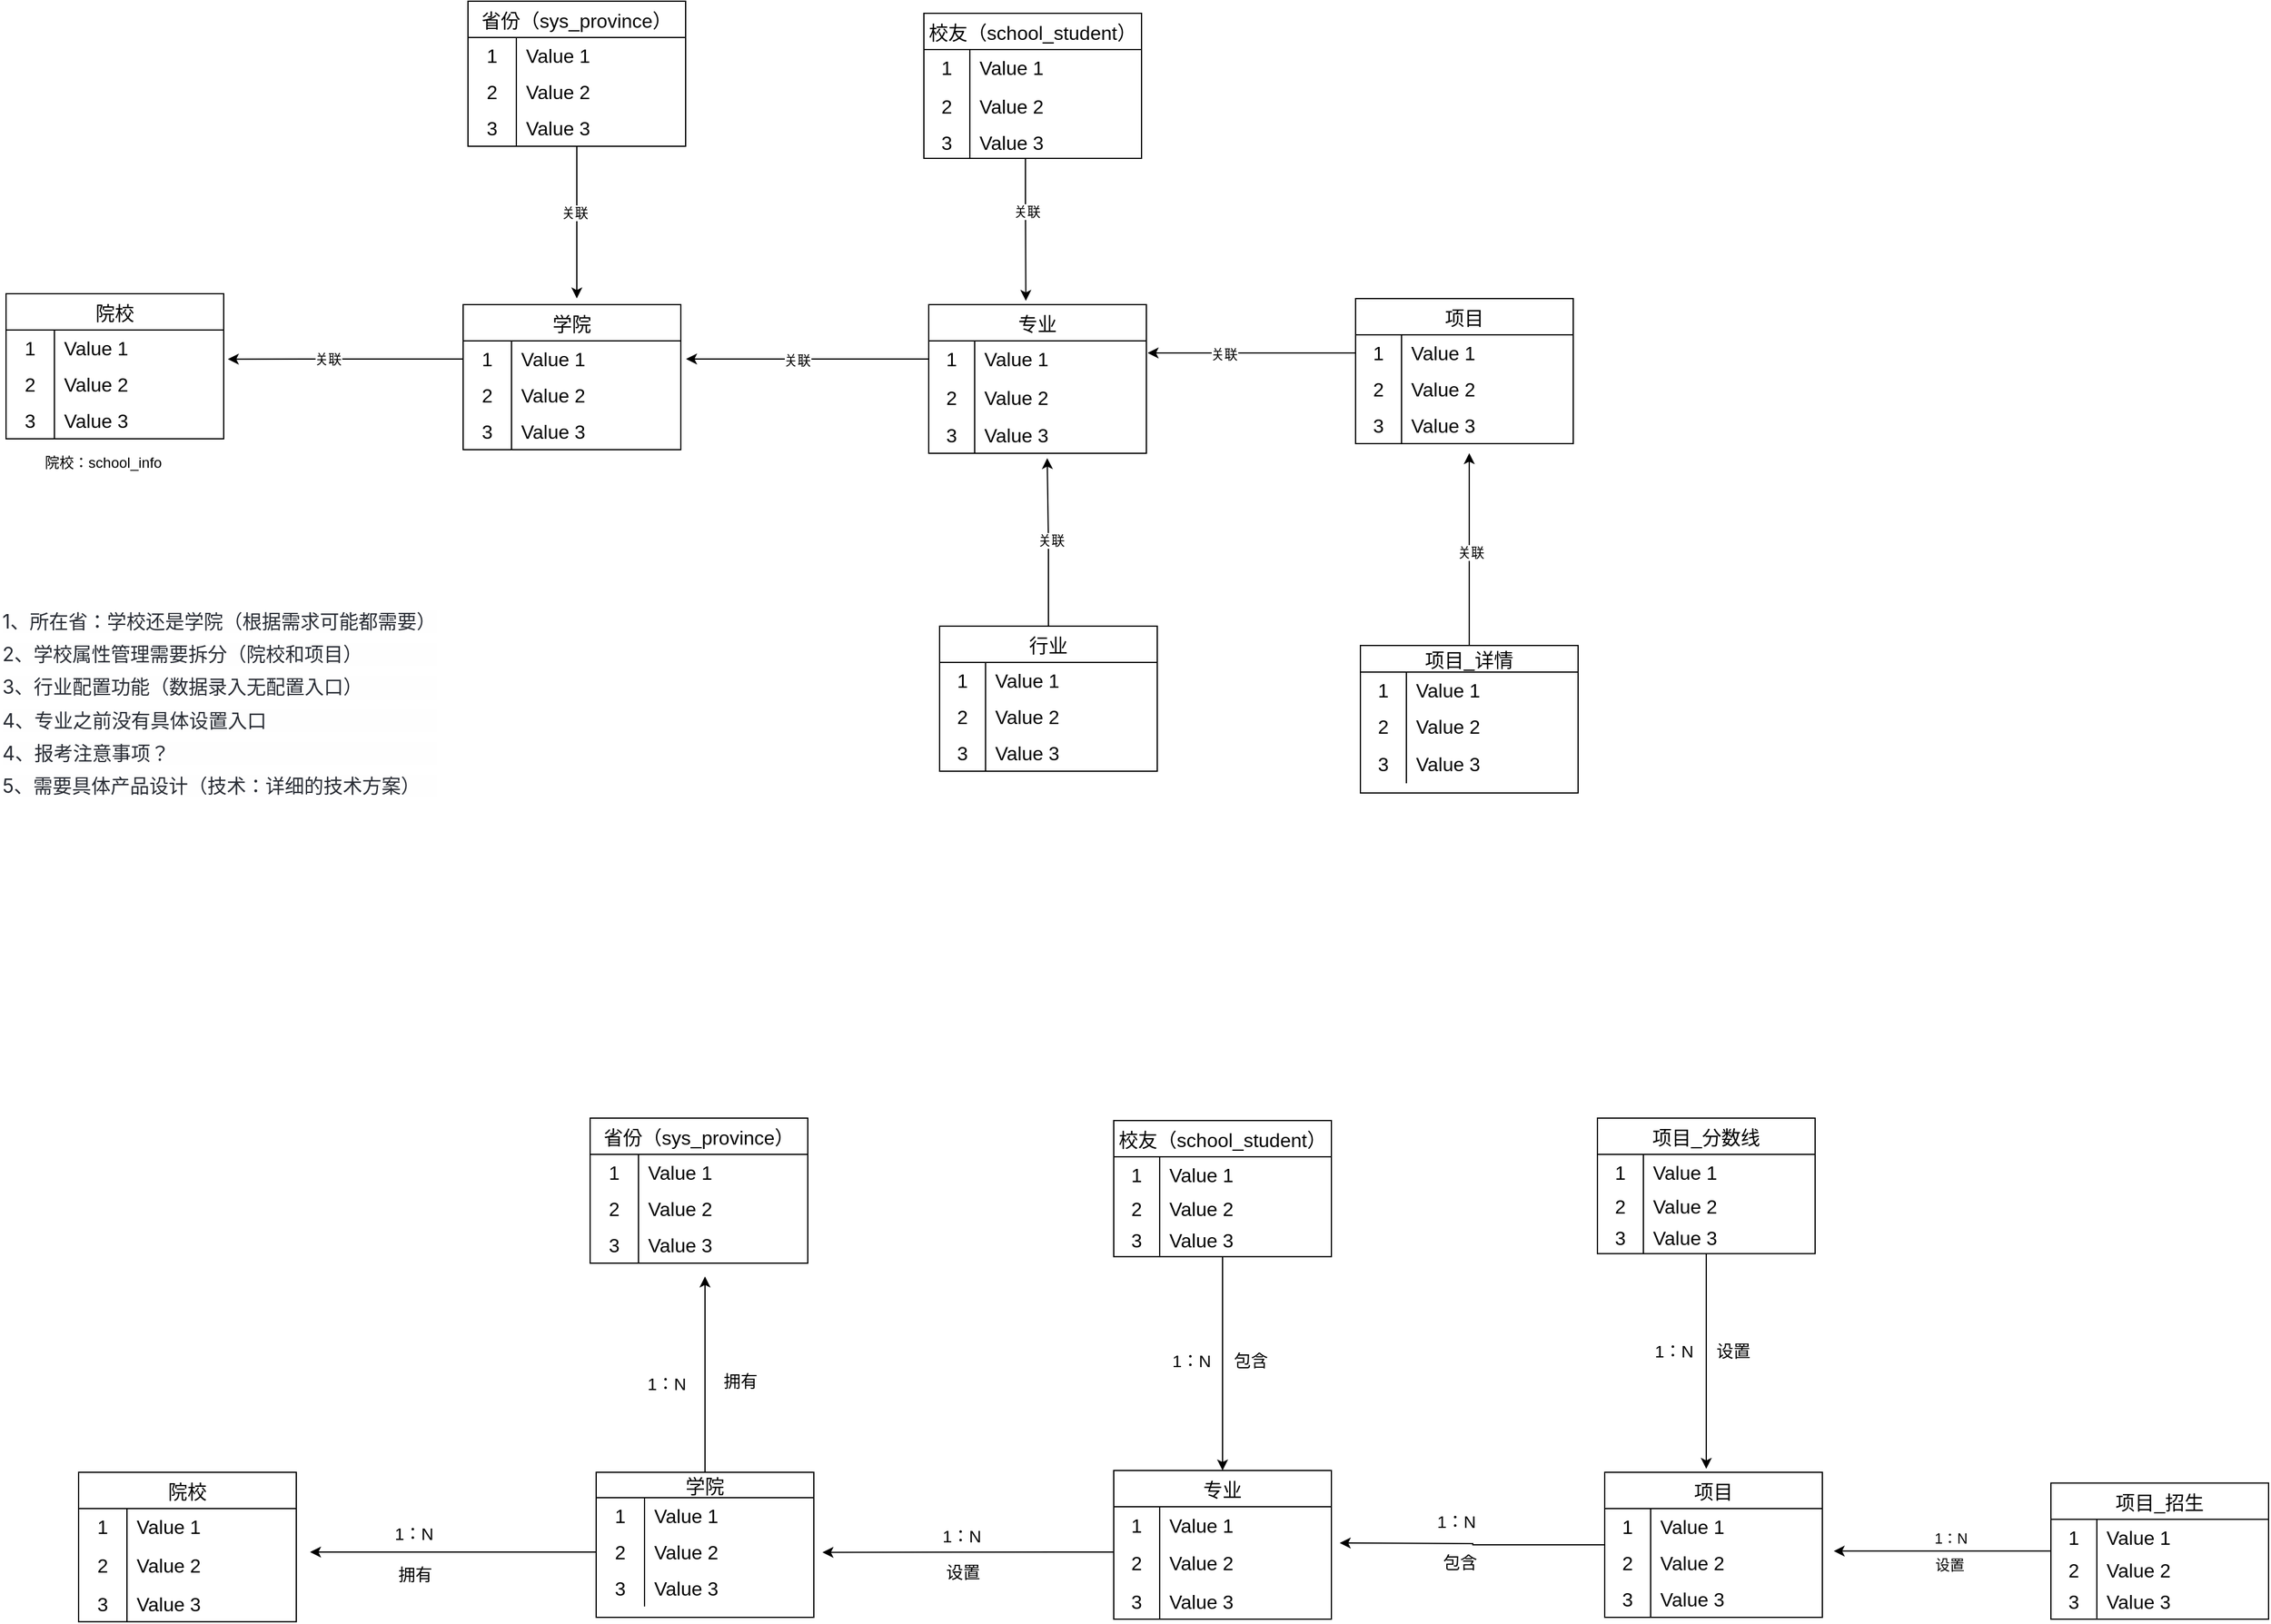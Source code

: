 <mxfile version="24.6.4" type="github">
  <diagram name="第 1 页" id="_2S_l4udbr8_1Qi7zx12">
    <mxGraphModel dx="2916" dy="1191" grid="0" gridSize="10" guides="1" tooltips="1" connect="1" arrows="1" fold="1" page="0" pageScale="1" pageWidth="827" pageHeight="1169" math="0" shadow="0">
      <root>
        <mxCell id="0" />
        <mxCell id="1" parent="0" />
        <mxCell id="Lr1y2U5d5tynOkp158Cg-15" value="院校" style="shape=table;startSize=30;container=1;collapsible=0;childLayout=tableLayout;fixedRows=1;rowLines=0;fontStyle=0;strokeColor=default;fontSize=16;" vertex="1" parent="1">
          <mxGeometry x="-129" y="325" width="180" height="120" as="geometry" />
        </mxCell>
        <mxCell id="Lr1y2U5d5tynOkp158Cg-16" value="" style="shape=tableRow;horizontal=0;startSize=0;swimlaneHead=0;swimlaneBody=0;top=0;left=0;bottom=0;right=0;collapsible=0;dropTarget=0;fillColor=none;points=[[0,0.5],[1,0.5]];portConstraint=eastwest;strokeColor=inherit;fontSize=16;" vertex="1" parent="Lr1y2U5d5tynOkp158Cg-15">
          <mxGeometry y="30" width="180" height="30" as="geometry" />
        </mxCell>
        <mxCell id="Lr1y2U5d5tynOkp158Cg-17" value="1" style="shape=partialRectangle;html=1;whiteSpace=wrap;connectable=0;fillColor=none;top=0;left=0;bottom=0;right=0;overflow=hidden;pointerEvents=1;strokeColor=inherit;fontSize=16;" vertex="1" parent="Lr1y2U5d5tynOkp158Cg-16">
          <mxGeometry width="40" height="30" as="geometry">
            <mxRectangle width="40" height="30" as="alternateBounds" />
          </mxGeometry>
        </mxCell>
        <mxCell id="Lr1y2U5d5tynOkp158Cg-18" value="Value 1" style="shape=partialRectangle;html=1;whiteSpace=wrap;connectable=0;fillColor=none;top=0;left=0;bottom=0;right=0;align=left;spacingLeft=6;overflow=hidden;strokeColor=inherit;fontSize=16;" vertex="1" parent="Lr1y2U5d5tynOkp158Cg-16">
          <mxGeometry x="40" width="140" height="30" as="geometry">
            <mxRectangle width="140" height="30" as="alternateBounds" />
          </mxGeometry>
        </mxCell>
        <mxCell id="Lr1y2U5d5tynOkp158Cg-19" value="" style="shape=tableRow;horizontal=0;startSize=0;swimlaneHead=0;swimlaneBody=0;top=0;left=0;bottom=0;right=0;collapsible=0;dropTarget=0;fillColor=none;points=[[0,0.5],[1,0.5]];portConstraint=eastwest;strokeColor=inherit;fontSize=16;" vertex="1" parent="Lr1y2U5d5tynOkp158Cg-15">
          <mxGeometry y="60" width="180" height="30" as="geometry" />
        </mxCell>
        <mxCell id="Lr1y2U5d5tynOkp158Cg-20" value="2" style="shape=partialRectangle;html=1;whiteSpace=wrap;connectable=0;fillColor=none;top=0;left=0;bottom=0;right=0;overflow=hidden;strokeColor=inherit;fontSize=16;" vertex="1" parent="Lr1y2U5d5tynOkp158Cg-19">
          <mxGeometry width="40" height="30" as="geometry">
            <mxRectangle width="40" height="30" as="alternateBounds" />
          </mxGeometry>
        </mxCell>
        <mxCell id="Lr1y2U5d5tynOkp158Cg-21" value="Value 2" style="shape=partialRectangle;html=1;whiteSpace=wrap;connectable=0;fillColor=none;top=0;left=0;bottom=0;right=0;align=left;spacingLeft=6;overflow=hidden;strokeColor=inherit;fontSize=16;" vertex="1" parent="Lr1y2U5d5tynOkp158Cg-19">
          <mxGeometry x="40" width="140" height="30" as="geometry">
            <mxRectangle width="140" height="30" as="alternateBounds" />
          </mxGeometry>
        </mxCell>
        <mxCell id="Lr1y2U5d5tynOkp158Cg-22" value="" style="shape=tableRow;horizontal=0;startSize=0;swimlaneHead=0;swimlaneBody=0;top=0;left=0;bottom=0;right=0;collapsible=0;dropTarget=0;fillColor=none;points=[[0,0.5],[1,0.5]];portConstraint=eastwest;strokeColor=inherit;fontSize=16;" vertex="1" parent="Lr1y2U5d5tynOkp158Cg-15">
          <mxGeometry y="90" width="180" height="30" as="geometry" />
        </mxCell>
        <mxCell id="Lr1y2U5d5tynOkp158Cg-23" value="3" style="shape=partialRectangle;html=1;whiteSpace=wrap;connectable=0;fillColor=none;top=0;left=0;bottom=0;right=0;overflow=hidden;strokeColor=inherit;fontSize=16;" vertex="1" parent="Lr1y2U5d5tynOkp158Cg-22">
          <mxGeometry width="40" height="30" as="geometry">
            <mxRectangle width="40" height="30" as="alternateBounds" />
          </mxGeometry>
        </mxCell>
        <mxCell id="Lr1y2U5d5tynOkp158Cg-24" value="Value 3" style="shape=partialRectangle;html=1;whiteSpace=wrap;connectable=0;fillColor=none;top=0;left=0;bottom=0;right=0;align=left;spacingLeft=6;overflow=hidden;strokeColor=inherit;fontSize=16;" vertex="1" parent="Lr1y2U5d5tynOkp158Cg-22">
          <mxGeometry x="40" width="140" height="30" as="geometry">
            <mxRectangle width="140" height="30" as="alternateBounds" />
          </mxGeometry>
        </mxCell>
        <mxCell id="Lr1y2U5d5tynOkp158Cg-194" style="edgeStyle=orthogonalEdgeStyle;rounded=0;orthogonalLoop=1;jettySize=auto;html=1;" edge="1" parent="1" source="Lr1y2U5d5tynOkp158Cg-36">
          <mxGeometry relative="1" as="geometry">
            <mxPoint x="343.0" y="328.879" as="targetPoint" />
          </mxGeometry>
        </mxCell>
        <mxCell id="Lr1y2U5d5tynOkp158Cg-195" value="关联" style="edgeLabel;html=1;align=center;verticalAlign=middle;resizable=0;points=[];" vertex="1" connectable="0" parent="Lr1y2U5d5tynOkp158Cg-194">
          <mxGeometry x="-0.136" y="-2" relative="1" as="geometry">
            <mxPoint as="offset" />
          </mxGeometry>
        </mxCell>
        <mxCell id="Lr1y2U5d5tynOkp158Cg-36" value="省份（sys_province）" style="shape=table;startSize=30;container=1;collapsible=0;childLayout=tableLayout;fixedRows=1;rowLines=0;fontStyle=0;strokeColor=default;fontSize=16;" vertex="1" parent="1">
          <mxGeometry x="253" y="83" width="180" height="120" as="geometry" />
        </mxCell>
        <mxCell id="Lr1y2U5d5tynOkp158Cg-37" value="" style="shape=tableRow;horizontal=0;startSize=0;swimlaneHead=0;swimlaneBody=0;top=0;left=0;bottom=0;right=0;collapsible=0;dropTarget=0;fillColor=none;points=[[0,0.5],[1,0.5]];portConstraint=eastwest;strokeColor=inherit;fontSize=16;" vertex="1" parent="Lr1y2U5d5tynOkp158Cg-36">
          <mxGeometry y="30" width="180" height="30" as="geometry" />
        </mxCell>
        <mxCell id="Lr1y2U5d5tynOkp158Cg-38" value="1" style="shape=partialRectangle;html=1;whiteSpace=wrap;connectable=0;fillColor=none;top=0;left=0;bottom=0;right=0;overflow=hidden;pointerEvents=1;strokeColor=inherit;fontSize=16;" vertex="1" parent="Lr1y2U5d5tynOkp158Cg-37">
          <mxGeometry width="40" height="30" as="geometry">
            <mxRectangle width="40" height="30" as="alternateBounds" />
          </mxGeometry>
        </mxCell>
        <mxCell id="Lr1y2U5d5tynOkp158Cg-39" value="Value 1" style="shape=partialRectangle;html=1;whiteSpace=wrap;connectable=0;fillColor=none;top=0;left=0;bottom=0;right=0;align=left;spacingLeft=6;overflow=hidden;strokeColor=inherit;fontSize=16;" vertex="1" parent="Lr1y2U5d5tynOkp158Cg-37">
          <mxGeometry x="40" width="140" height="30" as="geometry">
            <mxRectangle width="140" height="30" as="alternateBounds" />
          </mxGeometry>
        </mxCell>
        <mxCell id="Lr1y2U5d5tynOkp158Cg-40" value="" style="shape=tableRow;horizontal=0;startSize=0;swimlaneHead=0;swimlaneBody=0;top=0;left=0;bottom=0;right=0;collapsible=0;dropTarget=0;fillColor=none;points=[[0,0.5],[1,0.5]];portConstraint=eastwest;strokeColor=inherit;fontSize=16;" vertex="1" parent="Lr1y2U5d5tynOkp158Cg-36">
          <mxGeometry y="60" width="180" height="30" as="geometry" />
        </mxCell>
        <mxCell id="Lr1y2U5d5tynOkp158Cg-41" value="2" style="shape=partialRectangle;html=1;whiteSpace=wrap;connectable=0;fillColor=none;top=0;left=0;bottom=0;right=0;overflow=hidden;strokeColor=inherit;fontSize=16;" vertex="1" parent="Lr1y2U5d5tynOkp158Cg-40">
          <mxGeometry width="40" height="30" as="geometry">
            <mxRectangle width="40" height="30" as="alternateBounds" />
          </mxGeometry>
        </mxCell>
        <mxCell id="Lr1y2U5d5tynOkp158Cg-42" value="Value 2" style="shape=partialRectangle;html=1;whiteSpace=wrap;connectable=0;fillColor=none;top=0;left=0;bottom=0;right=0;align=left;spacingLeft=6;overflow=hidden;strokeColor=inherit;fontSize=16;" vertex="1" parent="Lr1y2U5d5tynOkp158Cg-40">
          <mxGeometry x="40" width="140" height="30" as="geometry">
            <mxRectangle width="140" height="30" as="alternateBounds" />
          </mxGeometry>
        </mxCell>
        <mxCell id="Lr1y2U5d5tynOkp158Cg-43" value="" style="shape=tableRow;horizontal=0;startSize=0;swimlaneHead=0;swimlaneBody=0;top=0;left=0;bottom=0;right=0;collapsible=0;dropTarget=0;fillColor=none;points=[[0,0.5],[1,0.5]];portConstraint=eastwest;strokeColor=inherit;fontSize=16;" vertex="1" parent="Lr1y2U5d5tynOkp158Cg-36">
          <mxGeometry y="90" width="180" height="30" as="geometry" />
        </mxCell>
        <mxCell id="Lr1y2U5d5tynOkp158Cg-44" value="3" style="shape=partialRectangle;html=1;whiteSpace=wrap;connectable=0;fillColor=none;top=0;left=0;bottom=0;right=0;overflow=hidden;strokeColor=inherit;fontSize=16;" vertex="1" parent="Lr1y2U5d5tynOkp158Cg-43">
          <mxGeometry width="40" height="30" as="geometry">
            <mxRectangle width="40" height="30" as="alternateBounds" />
          </mxGeometry>
        </mxCell>
        <mxCell id="Lr1y2U5d5tynOkp158Cg-45" value="Value 3" style="shape=partialRectangle;html=1;whiteSpace=wrap;connectable=0;fillColor=none;top=0;left=0;bottom=0;right=0;align=left;spacingLeft=6;overflow=hidden;strokeColor=inherit;fontSize=16;" vertex="1" parent="Lr1y2U5d5tynOkp158Cg-43">
          <mxGeometry x="40" width="140" height="30" as="geometry">
            <mxRectangle width="140" height="30" as="alternateBounds" />
          </mxGeometry>
        </mxCell>
        <mxCell id="Lr1y2U5d5tynOkp158Cg-48" value="学院" style="shape=table;startSize=30;container=1;collapsible=0;childLayout=tableLayout;fixedRows=1;rowLines=0;fontStyle=0;strokeColor=default;fontSize=16;" vertex="1" parent="1">
          <mxGeometry x="249" y="334" width="180" height="120" as="geometry" />
        </mxCell>
        <mxCell id="Lr1y2U5d5tynOkp158Cg-49" value="" style="shape=tableRow;horizontal=0;startSize=0;swimlaneHead=0;swimlaneBody=0;top=0;left=0;bottom=0;right=0;collapsible=0;dropTarget=0;fillColor=none;points=[[0,0.5],[1,0.5]];portConstraint=eastwest;strokeColor=inherit;fontSize=16;" vertex="1" parent="Lr1y2U5d5tynOkp158Cg-48">
          <mxGeometry y="30" width="180" height="30" as="geometry" />
        </mxCell>
        <mxCell id="Lr1y2U5d5tynOkp158Cg-50" value="1" style="shape=partialRectangle;html=1;whiteSpace=wrap;connectable=0;fillColor=none;top=0;left=0;bottom=0;right=0;overflow=hidden;pointerEvents=1;strokeColor=inherit;fontSize=16;" vertex="1" parent="Lr1y2U5d5tynOkp158Cg-49">
          <mxGeometry width="40" height="30" as="geometry">
            <mxRectangle width="40" height="30" as="alternateBounds" />
          </mxGeometry>
        </mxCell>
        <mxCell id="Lr1y2U5d5tynOkp158Cg-51" value="Value 1" style="shape=partialRectangle;html=1;whiteSpace=wrap;connectable=0;fillColor=none;top=0;left=0;bottom=0;right=0;align=left;spacingLeft=6;overflow=hidden;strokeColor=inherit;fontSize=16;" vertex="1" parent="Lr1y2U5d5tynOkp158Cg-49">
          <mxGeometry x="40" width="140" height="30" as="geometry">
            <mxRectangle width="140" height="30" as="alternateBounds" />
          </mxGeometry>
        </mxCell>
        <mxCell id="Lr1y2U5d5tynOkp158Cg-52" value="" style="shape=tableRow;horizontal=0;startSize=0;swimlaneHead=0;swimlaneBody=0;top=0;left=0;bottom=0;right=0;collapsible=0;dropTarget=0;fillColor=none;points=[[0,0.5],[1,0.5]];portConstraint=eastwest;strokeColor=inherit;fontSize=16;" vertex="1" parent="Lr1y2U5d5tynOkp158Cg-48">
          <mxGeometry y="60" width="180" height="30" as="geometry" />
        </mxCell>
        <mxCell id="Lr1y2U5d5tynOkp158Cg-53" value="2" style="shape=partialRectangle;html=1;whiteSpace=wrap;connectable=0;fillColor=none;top=0;left=0;bottom=0;right=0;overflow=hidden;strokeColor=inherit;fontSize=16;" vertex="1" parent="Lr1y2U5d5tynOkp158Cg-52">
          <mxGeometry width="40" height="30" as="geometry">
            <mxRectangle width="40" height="30" as="alternateBounds" />
          </mxGeometry>
        </mxCell>
        <mxCell id="Lr1y2U5d5tynOkp158Cg-54" value="Value 2" style="shape=partialRectangle;html=1;whiteSpace=wrap;connectable=0;fillColor=none;top=0;left=0;bottom=0;right=0;align=left;spacingLeft=6;overflow=hidden;strokeColor=inherit;fontSize=16;" vertex="1" parent="Lr1y2U5d5tynOkp158Cg-52">
          <mxGeometry x="40" width="140" height="30" as="geometry">
            <mxRectangle width="140" height="30" as="alternateBounds" />
          </mxGeometry>
        </mxCell>
        <mxCell id="Lr1y2U5d5tynOkp158Cg-55" value="" style="shape=tableRow;horizontal=0;startSize=0;swimlaneHead=0;swimlaneBody=0;top=0;left=0;bottom=0;right=0;collapsible=0;dropTarget=0;fillColor=none;points=[[0,0.5],[1,0.5]];portConstraint=eastwest;strokeColor=inherit;fontSize=16;" vertex="1" parent="Lr1y2U5d5tynOkp158Cg-48">
          <mxGeometry y="90" width="180" height="30" as="geometry" />
        </mxCell>
        <mxCell id="Lr1y2U5d5tynOkp158Cg-56" value="3" style="shape=partialRectangle;html=1;whiteSpace=wrap;connectable=0;fillColor=none;top=0;left=0;bottom=0;right=0;overflow=hidden;strokeColor=inherit;fontSize=16;" vertex="1" parent="Lr1y2U5d5tynOkp158Cg-55">
          <mxGeometry width="40" height="30" as="geometry">
            <mxRectangle width="40" height="30" as="alternateBounds" />
          </mxGeometry>
        </mxCell>
        <mxCell id="Lr1y2U5d5tynOkp158Cg-57" value="Value 3" style="shape=partialRectangle;html=1;whiteSpace=wrap;connectable=0;fillColor=none;top=0;left=0;bottom=0;right=0;align=left;spacingLeft=6;overflow=hidden;strokeColor=inherit;fontSize=16;" vertex="1" parent="Lr1y2U5d5tynOkp158Cg-55">
          <mxGeometry x="40" width="140" height="30" as="geometry">
            <mxRectangle width="140" height="30" as="alternateBounds" />
          </mxGeometry>
        </mxCell>
        <mxCell id="Lr1y2U5d5tynOkp158Cg-60" style="edgeStyle=orthogonalEdgeStyle;rounded=0;orthogonalLoop=1;jettySize=auto;html=1;entryX=1.019;entryY=0.804;entryDx=0;entryDy=0;entryPerimeter=0;" edge="1" parent="1" source="Lr1y2U5d5tynOkp158Cg-49" target="Lr1y2U5d5tynOkp158Cg-16">
          <mxGeometry relative="1" as="geometry" />
        </mxCell>
        <mxCell id="Lr1y2U5d5tynOkp158Cg-61" value="关联" style="edgeLabel;html=1;align=center;verticalAlign=middle;resizable=0;points=[];" vertex="1" connectable="0" parent="Lr1y2U5d5tynOkp158Cg-60">
          <mxGeometry x="0.155" relative="1" as="geometry">
            <mxPoint as="offset" />
          </mxGeometry>
        </mxCell>
        <mxCell id="Lr1y2U5d5tynOkp158Cg-62" value="专业" style="shape=table;startSize=30;container=1;collapsible=0;childLayout=tableLayout;fixedRows=1;rowLines=0;fontStyle=0;strokeColor=default;fontSize=16;" vertex="1" parent="1">
          <mxGeometry x="634" y="334" width="180" height="123" as="geometry" />
        </mxCell>
        <mxCell id="Lr1y2U5d5tynOkp158Cg-63" value="" style="shape=tableRow;horizontal=0;startSize=0;swimlaneHead=0;swimlaneBody=0;top=0;left=0;bottom=0;right=0;collapsible=0;dropTarget=0;fillColor=none;points=[[0,0.5],[1,0.5]];portConstraint=eastwest;strokeColor=inherit;fontSize=16;" vertex="1" parent="Lr1y2U5d5tynOkp158Cg-62">
          <mxGeometry y="30" width="180" height="30" as="geometry" />
        </mxCell>
        <mxCell id="Lr1y2U5d5tynOkp158Cg-64" value="1" style="shape=partialRectangle;html=1;whiteSpace=wrap;connectable=0;fillColor=none;top=0;left=0;bottom=0;right=0;overflow=hidden;pointerEvents=1;strokeColor=inherit;fontSize=16;" vertex="1" parent="Lr1y2U5d5tynOkp158Cg-63">
          <mxGeometry width="38" height="30" as="geometry">
            <mxRectangle width="38" height="30" as="alternateBounds" />
          </mxGeometry>
        </mxCell>
        <mxCell id="Lr1y2U5d5tynOkp158Cg-65" value="Value 1" style="shape=partialRectangle;html=1;whiteSpace=wrap;connectable=0;fillColor=none;top=0;left=0;bottom=0;right=0;align=left;spacingLeft=6;overflow=hidden;strokeColor=inherit;fontSize=16;" vertex="1" parent="Lr1y2U5d5tynOkp158Cg-63">
          <mxGeometry x="38" width="142" height="30" as="geometry">
            <mxRectangle width="142" height="30" as="alternateBounds" />
          </mxGeometry>
        </mxCell>
        <mxCell id="Lr1y2U5d5tynOkp158Cg-66" value="" style="shape=tableRow;horizontal=0;startSize=0;swimlaneHead=0;swimlaneBody=0;top=0;left=0;bottom=0;right=0;collapsible=0;dropTarget=0;fillColor=none;points=[[0,0.5],[1,0.5]];portConstraint=eastwest;strokeColor=inherit;fontSize=16;" vertex="1" parent="Lr1y2U5d5tynOkp158Cg-62">
          <mxGeometry y="60" width="180" height="33" as="geometry" />
        </mxCell>
        <mxCell id="Lr1y2U5d5tynOkp158Cg-67" value="2" style="shape=partialRectangle;html=1;whiteSpace=wrap;connectable=0;fillColor=none;top=0;left=0;bottom=0;right=0;overflow=hidden;strokeColor=inherit;fontSize=16;" vertex="1" parent="Lr1y2U5d5tynOkp158Cg-66">
          <mxGeometry width="38" height="33" as="geometry">
            <mxRectangle width="38" height="33" as="alternateBounds" />
          </mxGeometry>
        </mxCell>
        <mxCell id="Lr1y2U5d5tynOkp158Cg-68" value="Value 2" style="shape=partialRectangle;html=1;whiteSpace=wrap;connectable=0;fillColor=none;top=0;left=0;bottom=0;right=0;align=left;spacingLeft=6;overflow=hidden;strokeColor=inherit;fontSize=16;" vertex="1" parent="Lr1y2U5d5tynOkp158Cg-66">
          <mxGeometry x="38" width="142" height="33" as="geometry">
            <mxRectangle width="142" height="33" as="alternateBounds" />
          </mxGeometry>
        </mxCell>
        <mxCell id="Lr1y2U5d5tynOkp158Cg-69" value="" style="shape=tableRow;horizontal=0;startSize=0;swimlaneHead=0;swimlaneBody=0;top=0;left=0;bottom=0;right=0;collapsible=0;dropTarget=0;fillColor=none;points=[[0,0.5],[1,0.5]];portConstraint=eastwest;strokeColor=inherit;fontSize=16;" vertex="1" parent="Lr1y2U5d5tynOkp158Cg-62">
          <mxGeometry y="93" width="180" height="30" as="geometry" />
        </mxCell>
        <mxCell id="Lr1y2U5d5tynOkp158Cg-70" value="3" style="shape=partialRectangle;html=1;whiteSpace=wrap;connectable=0;fillColor=none;top=0;left=0;bottom=0;right=0;overflow=hidden;strokeColor=inherit;fontSize=16;" vertex="1" parent="Lr1y2U5d5tynOkp158Cg-69">
          <mxGeometry width="38" height="30" as="geometry">
            <mxRectangle width="38" height="30" as="alternateBounds" />
          </mxGeometry>
        </mxCell>
        <mxCell id="Lr1y2U5d5tynOkp158Cg-71" value="Value 3" style="shape=partialRectangle;html=1;whiteSpace=wrap;connectable=0;fillColor=none;top=0;left=0;bottom=0;right=0;align=left;spacingLeft=6;overflow=hidden;strokeColor=inherit;fontSize=16;" vertex="1" parent="Lr1y2U5d5tynOkp158Cg-69">
          <mxGeometry x="38" width="142" height="30" as="geometry">
            <mxRectangle width="142" height="30" as="alternateBounds" />
          </mxGeometry>
        </mxCell>
        <mxCell id="Lr1y2U5d5tynOkp158Cg-73" style="edgeStyle=orthogonalEdgeStyle;rounded=0;orthogonalLoop=1;jettySize=auto;html=1;" edge="1" parent="1" source="Lr1y2U5d5tynOkp158Cg-63">
          <mxGeometry relative="1" as="geometry">
            <mxPoint x="433.337" y="379" as="targetPoint" />
          </mxGeometry>
        </mxCell>
        <mxCell id="Lr1y2U5d5tynOkp158Cg-74" value="关联" style="edgeLabel;html=1;align=center;verticalAlign=middle;resizable=0;points=[];" vertex="1" connectable="0" parent="Lr1y2U5d5tynOkp158Cg-73">
          <mxGeometry x="0.09" relative="1" as="geometry">
            <mxPoint as="offset" />
          </mxGeometry>
        </mxCell>
        <mxCell id="Lr1y2U5d5tynOkp158Cg-79" value="院校：school_info" style="text;html=1;align=center;verticalAlign=middle;resizable=0;points=[];autosize=1;strokeColor=none;fillColor=none;" vertex="1" parent="1">
          <mxGeometry x="-107" y="452" width="115" height="26" as="geometry" />
        </mxCell>
        <mxCell id="Lr1y2U5d5tynOkp158Cg-80" value="项目" style="shape=table;startSize=30;container=1;collapsible=0;childLayout=tableLayout;fixedRows=1;rowLines=0;fontStyle=0;strokeColor=default;fontSize=16;" vertex="1" parent="1">
          <mxGeometry x="987" y="329" width="180" height="120" as="geometry" />
        </mxCell>
        <mxCell id="Lr1y2U5d5tynOkp158Cg-81" value="" style="shape=tableRow;horizontal=0;startSize=0;swimlaneHead=0;swimlaneBody=0;top=0;left=0;bottom=0;right=0;collapsible=0;dropTarget=0;fillColor=none;points=[[0,0.5],[1,0.5]];portConstraint=eastwest;strokeColor=inherit;fontSize=16;" vertex="1" parent="Lr1y2U5d5tynOkp158Cg-80">
          <mxGeometry y="30" width="180" height="30" as="geometry" />
        </mxCell>
        <mxCell id="Lr1y2U5d5tynOkp158Cg-82" value="1" style="shape=partialRectangle;html=1;whiteSpace=wrap;connectable=0;fillColor=none;top=0;left=0;bottom=0;right=0;overflow=hidden;pointerEvents=1;strokeColor=inherit;fontSize=16;" vertex="1" parent="Lr1y2U5d5tynOkp158Cg-81">
          <mxGeometry width="38" height="30" as="geometry">
            <mxRectangle width="38" height="30" as="alternateBounds" />
          </mxGeometry>
        </mxCell>
        <mxCell id="Lr1y2U5d5tynOkp158Cg-83" value="Value 1" style="shape=partialRectangle;html=1;whiteSpace=wrap;connectable=0;fillColor=none;top=0;left=0;bottom=0;right=0;align=left;spacingLeft=6;overflow=hidden;strokeColor=inherit;fontSize=16;" vertex="1" parent="Lr1y2U5d5tynOkp158Cg-81">
          <mxGeometry x="38" width="142" height="30" as="geometry">
            <mxRectangle width="142" height="30" as="alternateBounds" />
          </mxGeometry>
        </mxCell>
        <mxCell id="Lr1y2U5d5tynOkp158Cg-84" value="" style="shape=tableRow;horizontal=0;startSize=0;swimlaneHead=0;swimlaneBody=0;top=0;left=0;bottom=0;right=0;collapsible=0;dropTarget=0;fillColor=none;points=[[0,0.5],[1,0.5]];portConstraint=eastwest;strokeColor=inherit;fontSize=16;" vertex="1" parent="Lr1y2U5d5tynOkp158Cg-80">
          <mxGeometry y="60" width="180" height="30" as="geometry" />
        </mxCell>
        <mxCell id="Lr1y2U5d5tynOkp158Cg-85" value="2" style="shape=partialRectangle;html=1;whiteSpace=wrap;connectable=0;fillColor=none;top=0;left=0;bottom=0;right=0;overflow=hidden;strokeColor=inherit;fontSize=16;" vertex="1" parent="Lr1y2U5d5tynOkp158Cg-84">
          <mxGeometry width="38" height="30" as="geometry">
            <mxRectangle width="38" height="30" as="alternateBounds" />
          </mxGeometry>
        </mxCell>
        <mxCell id="Lr1y2U5d5tynOkp158Cg-86" value="Value 2" style="shape=partialRectangle;html=1;whiteSpace=wrap;connectable=0;fillColor=none;top=0;left=0;bottom=0;right=0;align=left;spacingLeft=6;overflow=hidden;strokeColor=inherit;fontSize=16;" vertex="1" parent="Lr1y2U5d5tynOkp158Cg-84">
          <mxGeometry x="38" width="142" height="30" as="geometry">
            <mxRectangle width="142" height="30" as="alternateBounds" />
          </mxGeometry>
        </mxCell>
        <mxCell id="Lr1y2U5d5tynOkp158Cg-87" value="" style="shape=tableRow;horizontal=0;startSize=0;swimlaneHead=0;swimlaneBody=0;top=0;left=0;bottom=0;right=0;collapsible=0;dropTarget=0;fillColor=none;points=[[0,0.5],[1,0.5]];portConstraint=eastwest;strokeColor=inherit;fontSize=16;" vertex="1" parent="Lr1y2U5d5tynOkp158Cg-80">
          <mxGeometry y="90" width="180" height="30" as="geometry" />
        </mxCell>
        <mxCell id="Lr1y2U5d5tynOkp158Cg-88" value="3" style="shape=partialRectangle;html=1;whiteSpace=wrap;connectable=0;fillColor=none;top=0;left=0;bottom=0;right=0;overflow=hidden;strokeColor=inherit;fontSize=16;" vertex="1" parent="Lr1y2U5d5tynOkp158Cg-87">
          <mxGeometry width="38" height="30" as="geometry">
            <mxRectangle width="38" height="30" as="alternateBounds" />
          </mxGeometry>
        </mxCell>
        <mxCell id="Lr1y2U5d5tynOkp158Cg-89" value="Value 3" style="shape=partialRectangle;html=1;whiteSpace=wrap;connectable=0;fillColor=none;top=0;left=0;bottom=0;right=0;align=left;spacingLeft=6;overflow=hidden;strokeColor=inherit;fontSize=16;" vertex="1" parent="Lr1y2U5d5tynOkp158Cg-87">
          <mxGeometry x="38" width="142" height="30" as="geometry">
            <mxRectangle width="142" height="30" as="alternateBounds" />
          </mxGeometry>
        </mxCell>
        <mxCell id="Lr1y2U5d5tynOkp158Cg-96" style="edgeStyle=orthogonalEdgeStyle;rounded=0;orthogonalLoop=1;jettySize=auto;html=1;" edge="1" parent="1" source="Lr1y2U5d5tynOkp158Cg-81">
          <mxGeometry relative="1" as="geometry">
            <mxPoint x="815" y="374" as="targetPoint" />
          </mxGeometry>
        </mxCell>
        <mxCell id="Lr1y2U5d5tynOkp158Cg-97" value="关联" style="edgeLabel;html=1;align=center;verticalAlign=middle;resizable=0;points=[];" vertex="1" connectable="0" parent="Lr1y2U5d5tynOkp158Cg-96">
          <mxGeometry x="0.271" relative="1" as="geometry">
            <mxPoint as="offset" />
          </mxGeometry>
        </mxCell>
        <mxCell id="Lr1y2U5d5tynOkp158Cg-127" style="edgeStyle=orthogonalEdgeStyle;rounded=0;orthogonalLoop=1;jettySize=auto;html=1;" edge="1" parent="1" source="Lr1y2U5d5tynOkp158Cg-98">
          <mxGeometry relative="1" as="geometry">
            <mxPoint x="1081" y="456.903" as="targetPoint" />
          </mxGeometry>
        </mxCell>
        <mxCell id="Lr1y2U5d5tynOkp158Cg-128" value="关联" style="edgeLabel;html=1;align=center;verticalAlign=middle;resizable=0;points=[];" vertex="1" connectable="0" parent="Lr1y2U5d5tynOkp158Cg-127">
          <mxGeometry x="-0.034" y="-1" relative="1" as="geometry">
            <mxPoint as="offset" />
          </mxGeometry>
        </mxCell>
        <mxCell id="Lr1y2U5d5tynOkp158Cg-98" value="项目_详情" style="shape=table;startSize=22;container=1;collapsible=0;childLayout=tableLayout;fixedRows=1;rowLines=0;fontStyle=0;strokeColor=default;fontSize=16;" vertex="1" parent="1">
          <mxGeometry x="991" y="616" width="180" height="122" as="geometry" />
        </mxCell>
        <mxCell id="Lr1y2U5d5tynOkp158Cg-99" value="" style="shape=tableRow;horizontal=0;startSize=0;swimlaneHead=0;swimlaneBody=0;top=0;left=0;bottom=0;right=0;collapsible=0;dropTarget=0;fillColor=none;points=[[0,0.5],[1,0.5]];portConstraint=eastwest;strokeColor=inherit;fontSize=16;" vertex="1" parent="Lr1y2U5d5tynOkp158Cg-98">
          <mxGeometry y="22" width="180" height="30" as="geometry" />
        </mxCell>
        <mxCell id="Lr1y2U5d5tynOkp158Cg-100" value="1" style="shape=partialRectangle;html=1;whiteSpace=wrap;connectable=0;fillColor=none;top=0;left=0;bottom=0;right=0;overflow=hidden;pointerEvents=1;strokeColor=inherit;fontSize=16;" vertex="1" parent="Lr1y2U5d5tynOkp158Cg-99">
          <mxGeometry width="38" height="30" as="geometry">
            <mxRectangle width="38" height="30" as="alternateBounds" />
          </mxGeometry>
        </mxCell>
        <mxCell id="Lr1y2U5d5tynOkp158Cg-101" value="Value 1" style="shape=partialRectangle;html=1;whiteSpace=wrap;connectable=0;fillColor=none;top=0;left=0;bottom=0;right=0;align=left;spacingLeft=6;overflow=hidden;strokeColor=inherit;fontSize=16;" vertex="1" parent="Lr1y2U5d5tynOkp158Cg-99">
          <mxGeometry x="38" width="142" height="30" as="geometry">
            <mxRectangle width="142" height="30" as="alternateBounds" />
          </mxGeometry>
        </mxCell>
        <mxCell id="Lr1y2U5d5tynOkp158Cg-102" value="" style="shape=tableRow;horizontal=0;startSize=0;swimlaneHead=0;swimlaneBody=0;top=0;left=0;bottom=0;right=0;collapsible=0;dropTarget=0;fillColor=none;points=[[0,0.5],[1,0.5]];portConstraint=eastwest;strokeColor=inherit;fontSize=16;" vertex="1" parent="Lr1y2U5d5tynOkp158Cg-98">
          <mxGeometry y="52" width="180" height="30" as="geometry" />
        </mxCell>
        <mxCell id="Lr1y2U5d5tynOkp158Cg-103" value="2" style="shape=partialRectangle;html=1;whiteSpace=wrap;connectable=0;fillColor=none;top=0;left=0;bottom=0;right=0;overflow=hidden;strokeColor=inherit;fontSize=16;" vertex="1" parent="Lr1y2U5d5tynOkp158Cg-102">
          <mxGeometry width="38" height="30" as="geometry">
            <mxRectangle width="38" height="30" as="alternateBounds" />
          </mxGeometry>
        </mxCell>
        <mxCell id="Lr1y2U5d5tynOkp158Cg-104" value="Value 2" style="shape=partialRectangle;html=1;whiteSpace=wrap;connectable=0;fillColor=none;top=0;left=0;bottom=0;right=0;align=left;spacingLeft=6;overflow=hidden;strokeColor=inherit;fontSize=16;" vertex="1" parent="Lr1y2U5d5tynOkp158Cg-102">
          <mxGeometry x="38" width="142" height="30" as="geometry">
            <mxRectangle width="142" height="30" as="alternateBounds" />
          </mxGeometry>
        </mxCell>
        <mxCell id="Lr1y2U5d5tynOkp158Cg-105" value="" style="shape=tableRow;horizontal=0;startSize=0;swimlaneHead=0;swimlaneBody=0;top=0;left=0;bottom=0;right=0;collapsible=0;dropTarget=0;fillColor=none;points=[[0,0.5],[1,0.5]];portConstraint=eastwest;strokeColor=inherit;fontSize=16;" vertex="1" parent="Lr1y2U5d5tynOkp158Cg-98">
          <mxGeometry y="82" width="180" height="32" as="geometry" />
        </mxCell>
        <mxCell id="Lr1y2U5d5tynOkp158Cg-106" value="3" style="shape=partialRectangle;html=1;whiteSpace=wrap;connectable=0;fillColor=none;top=0;left=0;bottom=0;right=0;overflow=hidden;strokeColor=inherit;fontSize=16;" vertex="1" parent="Lr1y2U5d5tynOkp158Cg-105">
          <mxGeometry width="38" height="32" as="geometry">
            <mxRectangle width="38" height="32" as="alternateBounds" />
          </mxGeometry>
        </mxCell>
        <mxCell id="Lr1y2U5d5tynOkp158Cg-107" value="Value 3" style="shape=partialRectangle;html=1;whiteSpace=wrap;connectable=0;fillColor=none;top=0;left=0;bottom=0;right=0;align=left;spacingLeft=6;overflow=hidden;strokeColor=inherit;fontSize=16;" vertex="1" parent="Lr1y2U5d5tynOkp158Cg-105">
          <mxGeometry x="38" width="142" height="32" as="geometry">
            <mxRectangle width="142" height="32" as="alternateBounds" />
          </mxGeometry>
        </mxCell>
        <mxCell id="Lr1y2U5d5tynOkp158Cg-142" style="edgeStyle=orthogonalEdgeStyle;rounded=0;orthogonalLoop=1;jettySize=auto;html=1;" edge="1" parent="1" source="Lr1y2U5d5tynOkp158Cg-114">
          <mxGeometry relative="1" as="geometry">
            <mxPoint x="732" y="461" as="targetPoint" />
          </mxGeometry>
        </mxCell>
        <mxCell id="Lr1y2U5d5tynOkp158Cg-144" value="关联" style="edgeLabel;html=1;align=center;verticalAlign=middle;resizable=0;points=[];" vertex="1" connectable="0" parent="Lr1y2U5d5tynOkp158Cg-142">
          <mxGeometry x="0.026" y="-2" relative="1" as="geometry">
            <mxPoint as="offset" />
          </mxGeometry>
        </mxCell>
        <mxCell id="Lr1y2U5d5tynOkp158Cg-114" value="行业" style="shape=table;startSize=30;container=1;collapsible=0;childLayout=tableLayout;fixedRows=1;rowLines=0;fontStyle=0;strokeColor=default;fontSize=16;" vertex="1" parent="1">
          <mxGeometry x="643" y="600" width="180" height="120" as="geometry" />
        </mxCell>
        <mxCell id="Lr1y2U5d5tynOkp158Cg-115" value="" style="shape=tableRow;horizontal=0;startSize=0;swimlaneHead=0;swimlaneBody=0;top=0;left=0;bottom=0;right=0;collapsible=0;dropTarget=0;fillColor=none;points=[[0,0.5],[1,0.5]];portConstraint=eastwest;strokeColor=inherit;fontSize=16;" vertex="1" parent="Lr1y2U5d5tynOkp158Cg-114">
          <mxGeometry y="30" width="180" height="30" as="geometry" />
        </mxCell>
        <mxCell id="Lr1y2U5d5tynOkp158Cg-116" value="1" style="shape=partialRectangle;html=1;whiteSpace=wrap;connectable=0;fillColor=none;top=0;left=0;bottom=0;right=0;overflow=hidden;pointerEvents=1;strokeColor=inherit;fontSize=16;" vertex="1" parent="Lr1y2U5d5tynOkp158Cg-115">
          <mxGeometry width="38" height="30" as="geometry">
            <mxRectangle width="38" height="30" as="alternateBounds" />
          </mxGeometry>
        </mxCell>
        <mxCell id="Lr1y2U5d5tynOkp158Cg-117" value="Value 1" style="shape=partialRectangle;html=1;whiteSpace=wrap;connectable=0;fillColor=none;top=0;left=0;bottom=0;right=0;align=left;spacingLeft=6;overflow=hidden;strokeColor=inherit;fontSize=16;" vertex="1" parent="Lr1y2U5d5tynOkp158Cg-115">
          <mxGeometry x="38" width="142" height="30" as="geometry">
            <mxRectangle width="142" height="30" as="alternateBounds" />
          </mxGeometry>
        </mxCell>
        <mxCell id="Lr1y2U5d5tynOkp158Cg-118" value="" style="shape=tableRow;horizontal=0;startSize=0;swimlaneHead=0;swimlaneBody=0;top=0;left=0;bottom=0;right=0;collapsible=0;dropTarget=0;fillColor=none;points=[[0,0.5],[1,0.5]];portConstraint=eastwest;strokeColor=inherit;fontSize=16;" vertex="1" parent="Lr1y2U5d5tynOkp158Cg-114">
          <mxGeometry y="60" width="180" height="30" as="geometry" />
        </mxCell>
        <mxCell id="Lr1y2U5d5tynOkp158Cg-119" value="2" style="shape=partialRectangle;html=1;whiteSpace=wrap;connectable=0;fillColor=none;top=0;left=0;bottom=0;right=0;overflow=hidden;strokeColor=inherit;fontSize=16;" vertex="1" parent="Lr1y2U5d5tynOkp158Cg-118">
          <mxGeometry width="38" height="30" as="geometry">
            <mxRectangle width="38" height="30" as="alternateBounds" />
          </mxGeometry>
        </mxCell>
        <mxCell id="Lr1y2U5d5tynOkp158Cg-120" value="Value 2" style="shape=partialRectangle;html=1;whiteSpace=wrap;connectable=0;fillColor=none;top=0;left=0;bottom=0;right=0;align=left;spacingLeft=6;overflow=hidden;strokeColor=inherit;fontSize=16;" vertex="1" parent="Lr1y2U5d5tynOkp158Cg-118">
          <mxGeometry x="38" width="142" height="30" as="geometry">
            <mxRectangle width="142" height="30" as="alternateBounds" />
          </mxGeometry>
        </mxCell>
        <mxCell id="Lr1y2U5d5tynOkp158Cg-121" value="" style="shape=tableRow;horizontal=0;startSize=0;swimlaneHead=0;swimlaneBody=0;top=0;left=0;bottom=0;right=0;collapsible=0;dropTarget=0;fillColor=none;points=[[0,0.5],[1,0.5]];portConstraint=eastwest;strokeColor=inherit;fontSize=16;" vertex="1" parent="Lr1y2U5d5tynOkp158Cg-114">
          <mxGeometry y="90" width="180" height="30" as="geometry" />
        </mxCell>
        <mxCell id="Lr1y2U5d5tynOkp158Cg-122" value="3" style="shape=partialRectangle;html=1;whiteSpace=wrap;connectable=0;fillColor=none;top=0;left=0;bottom=0;right=0;overflow=hidden;strokeColor=inherit;fontSize=16;" vertex="1" parent="Lr1y2U5d5tynOkp158Cg-121">
          <mxGeometry width="38" height="30" as="geometry">
            <mxRectangle width="38" height="30" as="alternateBounds" />
          </mxGeometry>
        </mxCell>
        <mxCell id="Lr1y2U5d5tynOkp158Cg-123" value="Value 3" style="shape=partialRectangle;html=1;whiteSpace=wrap;connectable=0;fillColor=none;top=0;left=0;bottom=0;right=0;align=left;spacingLeft=6;overflow=hidden;strokeColor=inherit;fontSize=16;" vertex="1" parent="Lr1y2U5d5tynOkp158Cg-121">
          <mxGeometry x="38" width="142" height="30" as="geometry">
            <mxRectangle width="142" height="30" as="alternateBounds" />
          </mxGeometry>
        </mxCell>
        <mxCell id="Lr1y2U5d5tynOkp158Cg-140" style="edgeStyle=orthogonalEdgeStyle;rounded=0;orthogonalLoop=1;jettySize=auto;html=1;" edge="1" parent="1" source="Lr1y2U5d5tynOkp158Cg-129">
          <mxGeometry relative="1" as="geometry">
            <mxPoint x="714.337" y="330.903" as="targetPoint" />
            <Array as="points">
              <mxPoint x="714" y="250" />
              <mxPoint x="714" y="250" />
            </Array>
          </mxGeometry>
        </mxCell>
        <mxCell id="Lr1y2U5d5tynOkp158Cg-141" value="关联" style="edgeLabel;html=1;align=center;verticalAlign=middle;resizable=0;points=[];" vertex="1" connectable="0" parent="Lr1y2U5d5tynOkp158Cg-140">
          <mxGeometry x="-0.255" y="1" relative="1" as="geometry">
            <mxPoint as="offset" />
          </mxGeometry>
        </mxCell>
        <mxCell id="Lr1y2U5d5tynOkp158Cg-129" value="校友（school_student）" style="shape=table;startSize=30;container=1;collapsible=0;childLayout=tableLayout;fixedRows=1;rowLines=0;fontStyle=0;strokeColor=default;fontSize=16;" vertex="1" parent="1">
          <mxGeometry x="630" y="93" width="180" height="120" as="geometry" />
        </mxCell>
        <mxCell id="Lr1y2U5d5tynOkp158Cg-130" value="" style="shape=tableRow;horizontal=0;startSize=0;swimlaneHead=0;swimlaneBody=0;top=0;left=0;bottom=0;right=0;collapsible=0;dropTarget=0;fillColor=none;points=[[0,0.5],[1,0.5]];portConstraint=eastwest;strokeColor=inherit;fontSize=16;" vertex="1" parent="Lr1y2U5d5tynOkp158Cg-129">
          <mxGeometry y="30" width="180" height="30" as="geometry" />
        </mxCell>
        <mxCell id="Lr1y2U5d5tynOkp158Cg-131" value="1" style="shape=partialRectangle;html=1;whiteSpace=wrap;connectable=0;fillColor=none;top=0;left=0;bottom=0;right=0;overflow=hidden;pointerEvents=1;strokeColor=inherit;fontSize=16;" vertex="1" parent="Lr1y2U5d5tynOkp158Cg-130">
          <mxGeometry width="38" height="30" as="geometry">
            <mxRectangle width="38" height="30" as="alternateBounds" />
          </mxGeometry>
        </mxCell>
        <mxCell id="Lr1y2U5d5tynOkp158Cg-132" value="Value 1" style="shape=partialRectangle;html=1;whiteSpace=wrap;connectable=0;fillColor=none;top=0;left=0;bottom=0;right=0;align=left;spacingLeft=6;overflow=hidden;strokeColor=inherit;fontSize=16;" vertex="1" parent="Lr1y2U5d5tynOkp158Cg-130">
          <mxGeometry x="38" width="142" height="30" as="geometry">
            <mxRectangle width="142" height="30" as="alternateBounds" />
          </mxGeometry>
        </mxCell>
        <mxCell id="Lr1y2U5d5tynOkp158Cg-133" value="" style="shape=tableRow;horizontal=0;startSize=0;swimlaneHead=0;swimlaneBody=0;top=0;left=0;bottom=0;right=0;collapsible=0;dropTarget=0;fillColor=none;points=[[0,0.5],[1,0.5]];portConstraint=eastwest;strokeColor=inherit;fontSize=16;" vertex="1" parent="Lr1y2U5d5tynOkp158Cg-129">
          <mxGeometry y="60" width="180" height="33" as="geometry" />
        </mxCell>
        <mxCell id="Lr1y2U5d5tynOkp158Cg-134" value="2" style="shape=partialRectangle;html=1;whiteSpace=wrap;connectable=0;fillColor=none;top=0;left=0;bottom=0;right=0;overflow=hidden;strokeColor=inherit;fontSize=16;" vertex="1" parent="Lr1y2U5d5tynOkp158Cg-133">
          <mxGeometry width="38" height="33" as="geometry">
            <mxRectangle width="38" height="33" as="alternateBounds" />
          </mxGeometry>
        </mxCell>
        <mxCell id="Lr1y2U5d5tynOkp158Cg-135" value="Value 2" style="shape=partialRectangle;html=1;whiteSpace=wrap;connectable=0;fillColor=none;top=0;left=0;bottom=0;right=0;align=left;spacingLeft=6;overflow=hidden;strokeColor=inherit;fontSize=16;" vertex="1" parent="Lr1y2U5d5tynOkp158Cg-133">
          <mxGeometry x="38" width="142" height="33" as="geometry">
            <mxRectangle width="142" height="33" as="alternateBounds" />
          </mxGeometry>
        </mxCell>
        <mxCell id="Lr1y2U5d5tynOkp158Cg-136" value="" style="shape=tableRow;horizontal=0;startSize=0;swimlaneHead=0;swimlaneBody=0;top=0;left=0;bottom=0;right=0;collapsible=0;dropTarget=0;fillColor=none;points=[[0,0.5],[1,0.5]];portConstraint=eastwest;strokeColor=inherit;fontSize=16;" vertex="1" parent="Lr1y2U5d5tynOkp158Cg-129">
          <mxGeometry y="93" width="180" height="27" as="geometry" />
        </mxCell>
        <mxCell id="Lr1y2U5d5tynOkp158Cg-137" value="3" style="shape=partialRectangle;html=1;whiteSpace=wrap;connectable=0;fillColor=none;top=0;left=0;bottom=0;right=0;overflow=hidden;strokeColor=inherit;fontSize=16;" vertex="1" parent="Lr1y2U5d5tynOkp158Cg-136">
          <mxGeometry width="38" height="27" as="geometry">
            <mxRectangle width="38" height="27" as="alternateBounds" />
          </mxGeometry>
        </mxCell>
        <mxCell id="Lr1y2U5d5tynOkp158Cg-138" value="Value 3" style="shape=partialRectangle;html=1;whiteSpace=wrap;connectable=0;fillColor=none;top=0;left=0;bottom=0;right=0;align=left;spacingLeft=6;overflow=hidden;strokeColor=inherit;fontSize=16;" vertex="1" parent="Lr1y2U5d5tynOkp158Cg-136">
          <mxGeometry x="38" width="142" height="27" as="geometry">
            <mxRectangle width="142" height="27" as="alternateBounds" />
          </mxGeometry>
        </mxCell>
        <mxCell id="Lr1y2U5d5tynOkp158Cg-146" value="&lt;p class=&quot;md-end-block md-p md-focus&quot; style=&quot;box-sizing: border-box; line-height: inherit; orphans: 4; margin-top: 0px; margin-bottom: 0.5rem; white-space: pre-wrap; position: relative; word-spacing: 0.05rem; caret-color: rgb(40, 44, 52); color: rgb(40, 44, 52); font-family: -apple-system, BlinkMacSystemFont, &amp;quot;Helvetica Neue&amp;quot;, Helvetica, &amp;quot;PingFang SC&amp;quot;, &amp;quot;Microsoft YaHei&amp;quot;, sans-serif; font-size: 16px; font-style: normal; font-variant-caps: normal; font-weight: 400; letter-spacing: normal; text-align: justify; text-indent: 0px; text-transform: none; -webkit-text-stroke-width: 0px; background-color: rgb(254, 254, 254); text-decoration: none;&quot;&gt;&lt;span class=&quot;md-plain&quot; style=&quot;box-sizing: border-box;&quot;&gt;1、所在省：学校还是学院（根据需求可能都需要）&lt;/span&gt;&lt;/p&gt;&lt;p class=&quot;md-end-block md-p&quot; style=&quot;box-sizing: border-box; line-height: inherit; orphans: 4; margin-top: 0px; margin-bottom: 0.5rem; white-space: pre-wrap; position: relative; word-spacing: 0.05rem; caret-color: rgb(40, 44, 52); color: rgb(40, 44, 52); font-family: -apple-system, BlinkMacSystemFont, &amp;quot;Helvetica Neue&amp;quot;, Helvetica, &amp;quot;PingFang SC&amp;quot;, &amp;quot;Microsoft YaHei&amp;quot;, sans-serif; font-size: 16px; font-style: normal; font-variant-caps: normal; font-weight: 400; letter-spacing: normal; text-align: justify; text-indent: 0px; text-transform: none; -webkit-text-stroke-width: 0px; background-color: rgb(254, 254, 254); text-decoration: none;&quot;&gt;&lt;span class=&quot;md-plain&quot; style=&quot;box-sizing: border-box;&quot;&gt;2、学校属性管理需要拆分（院校和项目）&lt;/span&gt;&lt;/p&gt;&lt;p class=&quot;md-end-block md-p&quot; style=&quot;box-sizing: border-box; line-height: inherit; orphans: 4; margin-top: 0px; margin-bottom: 0.5rem; white-space: pre-wrap; position: relative; word-spacing: 0.05rem; caret-color: rgb(40, 44, 52); color: rgb(40, 44, 52); font-family: -apple-system, BlinkMacSystemFont, &amp;quot;Helvetica Neue&amp;quot;, Helvetica, &amp;quot;PingFang SC&amp;quot;, &amp;quot;Microsoft YaHei&amp;quot;, sans-serif; font-size: 16px; font-style: normal; font-variant-caps: normal; font-weight: 400; letter-spacing: normal; text-align: justify; text-indent: 0px; text-transform: none; -webkit-text-stroke-width: 0px; background-color: rgb(254, 254, 254); text-decoration: none;&quot;&gt;&lt;span class=&quot;md-plain&quot; style=&quot;box-sizing: border-box;&quot;&gt;3、行业配置功能（数据录入无配置入口）&lt;/span&gt;&lt;/p&gt;&lt;p class=&quot;md-end-block md-p&quot; style=&quot;box-sizing: border-box; line-height: inherit; orphans: 4; margin-top: 0px; margin-bottom: 0.5rem; white-space: pre-wrap; position: relative; word-spacing: 0.05rem; caret-color: rgb(40, 44, 52); color: rgb(40, 44, 52); font-family: -apple-system, BlinkMacSystemFont, &amp;quot;Helvetica Neue&amp;quot;, Helvetica, &amp;quot;PingFang SC&amp;quot;, &amp;quot;Microsoft YaHei&amp;quot;, sans-serif; font-size: 16px; font-style: normal; font-variant-caps: normal; font-weight: 400; letter-spacing: normal; text-align: justify; text-indent: 0px; text-transform: none; -webkit-text-stroke-width: 0px; background-color: rgb(254, 254, 254); text-decoration: none;&quot;&gt;&lt;span class=&quot;md-plain&quot; style=&quot;box-sizing: border-box;&quot;&gt;4、专业之前没有具体设置入口&lt;/span&gt;&lt;/p&gt;&lt;p class=&quot;md-end-block md-p&quot; style=&quot;box-sizing: border-box; line-height: inherit; orphans: 4; margin-top: 0px; margin-bottom: 0.5rem; white-space: pre-wrap; position: relative; word-spacing: 0.05rem; caret-color: rgb(40, 44, 52); color: rgb(40, 44, 52); font-family: -apple-system, BlinkMacSystemFont, &amp;quot;Helvetica Neue&amp;quot;, Helvetica, &amp;quot;PingFang SC&amp;quot;, &amp;quot;Microsoft YaHei&amp;quot;, sans-serif; font-size: 16px; font-style: normal; font-variant-caps: normal; font-weight: 400; letter-spacing: normal; text-align: justify; text-indent: 0px; text-transform: none; -webkit-text-stroke-width: 0px; background-color: rgb(254, 254, 254); text-decoration: none;&quot;&gt;&lt;span class=&quot;md-plain&quot; style=&quot;box-sizing: border-box;&quot;&gt;4、报考注意事项？&lt;/span&gt;&lt;/p&gt;&lt;p class=&quot;md-end-block md-p&quot; style=&quot;box-sizing: border-box; line-height: inherit; orphans: 4; margin-top: 0px; margin-bottom: 0.5rem; white-space: pre-wrap; position: relative; word-spacing: 0.05rem; caret-color: rgb(40, 44, 52); color: rgb(40, 44, 52); font-family: -apple-system, BlinkMacSystemFont, &amp;quot;Helvetica Neue&amp;quot;, Helvetica, &amp;quot;PingFang SC&amp;quot;, &amp;quot;Microsoft YaHei&amp;quot;, sans-serif; font-size: 16px; font-style: normal; font-variant-caps: normal; font-weight: 400; letter-spacing: normal; text-align: justify; text-indent: 0px; text-transform: none; -webkit-text-stroke-width: 0px; background-color: rgb(254, 254, 254); text-decoration: none;&quot;&gt;&lt;span class=&quot;md-plain md-expand&quot; style=&quot;box-sizing: border-box;&quot;&gt;5、需要具体产品设计（技术：详细的技术方案）&lt;/span&gt;&lt;/p&gt;" style="text;whiteSpace=wrap;html=1;" vertex="1" parent="1">
          <mxGeometry x="-133.998" y="580.002" width="374" height="158" as="geometry" />
        </mxCell>
        <mxCell id="Lr1y2U5d5tynOkp158Cg-196" value="省份（sys_province）" style="shape=table;startSize=30;container=1;collapsible=0;childLayout=tableLayout;fixedRows=1;rowLines=0;fontStyle=0;strokeColor=default;fontSize=16;" vertex="1" parent="1">
          <mxGeometry x="354" y="1007" width="180" height="120" as="geometry" />
        </mxCell>
        <mxCell id="Lr1y2U5d5tynOkp158Cg-197" value="" style="shape=tableRow;horizontal=0;startSize=0;swimlaneHead=0;swimlaneBody=0;top=0;left=0;bottom=0;right=0;collapsible=0;dropTarget=0;fillColor=none;points=[[0,0.5],[1,0.5]];portConstraint=eastwest;strokeColor=inherit;fontSize=16;" vertex="1" parent="Lr1y2U5d5tynOkp158Cg-196">
          <mxGeometry y="30" width="180" height="30" as="geometry" />
        </mxCell>
        <mxCell id="Lr1y2U5d5tynOkp158Cg-198" value="1" style="shape=partialRectangle;html=1;whiteSpace=wrap;connectable=0;fillColor=none;top=0;left=0;bottom=0;right=0;overflow=hidden;pointerEvents=1;strokeColor=inherit;fontSize=16;" vertex="1" parent="Lr1y2U5d5tynOkp158Cg-197">
          <mxGeometry width="40" height="30" as="geometry">
            <mxRectangle width="40" height="30" as="alternateBounds" />
          </mxGeometry>
        </mxCell>
        <mxCell id="Lr1y2U5d5tynOkp158Cg-199" value="Value 1" style="shape=partialRectangle;html=1;whiteSpace=wrap;connectable=0;fillColor=none;top=0;left=0;bottom=0;right=0;align=left;spacingLeft=6;overflow=hidden;strokeColor=inherit;fontSize=16;" vertex="1" parent="Lr1y2U5d5tynOkp158Cg-197">
          <mxGeometry x="40" width="140" height="30" as="geometry">
            <mxRectangle width="140" height="30" as="alternateBounds" />
          </mxGeometry>
        </mxCell>
        <mxCell id="Lr1y2U5d5tynOkp158Cg-200" value="" style="shape=tableRow;horizontal=0;startSize=0;swimlaneHead=0;swimlaneBody=0;top=0;left=0;bottom=0;right=0;collapsible=0;dropTarget=0;fillColor=none;points=[[0,0.5],[1,0.5]];portConstraint=eastwest;strokeColor=inherit;fontSize=16;" vertex="1" parent="Lr1y2U5d5tynOkp158Cg-196">
          <mxGeometry y="60" width="180" height="30" as="geometry" />
        </mxCell>
        <mxCell id="Lr1y2U5d5tynOkp158Cg-201" value="2" style="shape=partialRectangle;html=1;whiteSpace=wrap;connectable=0;fillColor=none;top=0;left=0;bottom=0;right=0;overflow=hidden;strokeColor=inherit;fontSize=16;" vertex="1" parent="Lr1y2U5d5tynOkp158Cg-200">
          <mxGeometry width="40" height="30" as="geometry">
            <mxRectangle width="40" height="30" as="alternateBounds" />
          </mxGeometry>
        </mxCell>
        <mxCell id="Lr1y2U5d5tynOkp158Cg-202" value="Value 2" style="shape=partialRectangle;html=1;whiteSpace=wrap;connectable=0;fillColor=none;top=0;left=0;bottom=0;right=0;align=left;spacingLeft=6;overflow=hidden;strokeColor=inherit;fontSize=16;" vertex="1" parent="Lr1y2U5d5tynOkp158Cg-200">
          <mxGeometry x="40" width="140" height="30" as="geometry">
            <mxRectangle width="140" height="30" as="alternateBounds" />
          </mxGeometry>
        </mxCell>
        <mxCell id="Lr1y2U5d5tynOkp158Cg-203" value="" style="shape=tableRow;horizontal=0;startSize=0;swimlaneHead=0;swimlaneBody=0;top=0;left=0;bottom=0;right=0;collapsible=0;dropTarget=0;fillColor=none;points=[[0,0.5],[1,0.5]];portConstraint=eastwest;strokeColor=inherit;fontSize=16;" vertex="1" parent="Lr1y2U5d5tynOkp158Cg-196">
          <mxGeometry y="90" width="180" height="30" as="geometry" />
        </mxCell>
        <mxCell id="Lr1y2U5d5tynOkp158Cg-204" value="3" style="shape=partialRectangle;html=1;whiteSpace=wrap;connectable=0;fillColor=none;top=0;left=0;bottom=0;right=0;overflow=hidden;strokeColor=inherit;fontSize=16;" vertex="1" parent="Lr1y2U5d5tynOkp158Cg-203">
          <mxGeometry width="40" height="30" as="geometry">
            <mxRectangle width="40" height="30" as="alternateBounds" />
          </mxGeometry>
        </mxCell>
        <mxCell id="Lr1y2U5d5tynOkp158Cg-205" value="Value 3" style="shape=partialRectangle;html=1;whiteSpace=wrap;connectable=0;fillColor=none;top=0;left=0;bottom=0;right=0;align=left;spacingLeft=6;overflow=hidden;strokeColor=inherit;fontSize=16;" vertex="1" parent="Lr1y2U5d5tynOkp158Cg-203">
          <mxGeometry x="40" width="140" height="30" as="geometry">
            <mxRectangle width="140" height="30" as="alternateBounds" />
          </mxGeometry>
        </mxCell>
        <mxCell id="Lr1y2U5d5tynOkp158Cg-255" style="edgeStyle=orthogonalEdgeStyle;rounded=0;orthogonalLoop=1;jettySize=auto;html=1;" edge="1" parent="1" source="Lr1y2U5d5tynOkp158Cg-206">
          <mxGeometry relative="1" as="geometry">
            <mxPoint x="449" y="1138" as="targetPoint" />
          </mxGeometry>
        </mxCell>
        <mxCell id="Lr1y2U5d5tynOkp158Cg-206" value="学院" style="shape=table;startSize=21;container=1;collapsible=0;childLayout=tableLayout;fixedRows=1;rowLines=0;fontStyle=0;strokeColor=default;fontSize=16;" vertex="1" parent="1">
          <mxGeometry x="359" y="1300" width="180" height="120" as="geometry" />
        </mxCell>
        <mxCell id="Lr1y2U5d5tynOkp158Cg-207" value="" style="shape=tableRow;horizontal=0;startSize=0;swimlaneHead=0;swimlaneBody=0;top=0;left=0;bottom=0;right=0;collapsible=0;dropTarget=0;fillColor=none;points=[[0,0.5],[1,0.5]];portConstraint=eastwest;strokeColor=inherit;fontSize=16;" vertex="1" parent="Lr1y2U5d5tynOkp158Cg-206">
          <mxGeometry y="21" width="180" height="30" as="geometry" />
        </mxCell>
        <mxCell id="Lr1y2U5d5tynOkp158Cg-208" value="1" style="shape=partialRectangle;html=1;whiteSpace=wrap;connectable=0;fillColor=none;top=0;left=0;bottom=0;right=0;overflow=hidden;pointerEvents=1;strokeColor=inherit;fontSize=16;" vertex="1" parent="Lr1y2U5d5tynOkp158Cg-207">
          <mxGeometry width="40" height="30" as="geometry">
            <mxRectangle width="40" height="30" as="alternateBounds" />
          </mxGeometry>
        </mxCell>
        <mxCell id="Lr1y2U5d5tynOkp158Cg-209" value="Value 1" style="shape=partialRectangle;html=1;whiteSpace=wrap;connectable=0;fillColor=none;top=0;left=0;bottom=0;right=0;align=left;spacingLeft=6;overflow=hidden;strokeColor=inherit;fontSize=16;" vertex="1" parent="Lr1y2U5d5tynOkp158Cg-207">
          <mxGeometry x="40" width="140" height="30" as="geometry">
            <mxRectangle width="140" height="30" as="alternateBounds" />
          </mxGeometry>
        </mxCell>
        <mxCell id="Lr1y2U5d5tynOkp158Cg-210" value="" style="shape=tableRow;horizontal=0;startSize=0;swimlaneHead=0;swimlaneBody=0;top=0;left=0;bottom=0;right=0;collapsible=0;dropTarget=0;fillColor=none;points=[[0,0.5],[1,0.5]];portConstraint=eastwest;strokeColor=inherit;fontSize=16;" vertex="1" parent="Lr1y2U5d5tynOkp158Cg-206">
          <mxGeometry y="51" width="180" height="30" as="geometry" />
        </mxCell>
        <mxCell id="Lr1y2U5d5tynOkp158Cg-211" value="2" style="shape=partialRectangle;html=1;whiteSpace=wrap;connectable=0;fillColor=none;top=0;left=0;bottom=0;right=0;overflow=hidden;strokeColor=inherit;fontSize=16;" vertex="1" parent="Lr1y2U5d5tynOkp158Cg-210">
          <mxGeometry width="40" height="30" as="geometry">
            <mxRectangle width="40" height="30" as="alternateBounds" />
          </mxGeometry>
        </mxCell>
        <mxCell id="Lr1y2U5d5tynOkp158Cg-212" value="Value 2" style="shape=partialRectangle;html=1;whiteSpace=wrap;connectable=0;fillColor=none;top=0;left=0;bottom=0;right=0;align=left;spacingLeft=6;overflow=hidden;strokeColor=inherit;fontSize=16;" vertex="1" parent="Lr1y2U5d5tynOkp158Cg-210">
          <mxGeometry x="40" width="140" height="30" as="geometry">
            <mxRectangle width="140" height="30" as="alternateBounds" />
          </mxGeometry>
        </mxCell>
        <mxCell id="Lr1y2U5d5tynOkp158Cg-213" value="" style="shape=tableRow;horizontal=0;startSize=0;swimlaneHead=0;swimlaneBody=0;top=0;left=0;bottom=0;right=0;collapsible=0;dropTarget=0;fillColor=none;points=[[0,0.5],[1,0.5]];portConstraint=eastwest;strokeColor=inherit;fontSize=16;" vertex="1" parent="Lr1y2U5d5tynOkp158Cg-206">
          <mxGeometry y="81" width="180" height="30" as="geometry" />
        </mxCell>
        <mxCell id="Lr1y2U5d5tynOkp158Cg-214" value="3" style="shape=partialRectangle;html=1;whiteSpace=wrap;connectable=0;fillColor=none;top=0;left=0;bottom=0;right=0;overflow=hidden;strokeColor=inherit;fontSize=16;" vertex="1" parent="Lr1y2U5d5tynOkp158Cg-213">
          <mxGeometry width="40" height="30" as="geometry">
            <mxRectangle width="40" height="30" as="alternateBounds" />
          </mxGeometry>
        </mxCell>
        <mxCell id="Lr1y2U5d5tynOkp158Cg-215" value="Value 3" style="shape=partialRectangle;html=1;whiteSpace=wrap;connectable=0;fillColor=none;top=0;left=0;bottom=0;right=0;align=left;spacingLeft=6;overflow=hidden;strokeColor=inherit;fontSize=16;" vertex="1" parent="Lr1y2U5d5tynOkp158Cg-213">
          <mxGeometry x="40" width="140" height="30" as="geometry">
            <mxRectangle width="140" height="30" as="alternateBounds" />
          </mxGeometry>
        </mxCell>
        <mxCell id="Lr1y2U5d5tynOkp158Cg-218" value="&lt;font style=&quot;font-size: 14px;&quot;&gt;1：N&lt;/font&gt;" style="text;html=1;align=center;verticalAlign=middle;resizable=0;points=[];autosize=1;strokeColor=none;fillColor=none;" vertex="1" parent="1">
          <mxGeometry x="392" y="1212" width="50" height="29" as="geometry" />
        </mxCell>
        <mxCell id="Lr1y2U5d5tynOkp158Cg-243" value="&lt;font style=&quot;font-size: 14px;&quot;&gt;拥有&lt;/font&gt;" style="text;html=1;align=center;verticalAlign=middle;resizable=0;points=[];autosize=1;strokeColor=none;fillColor=none;" vertex="1" parent="1">
          <mxGeometry x="455" y="1210" width="46" height="29" as="geometry" />
        </mxCell>
        <mxCell id="Lr1y2U5d5tynOkp158Cg-256" value="院校" style="shape=table;startSize=30;container=1;collapsible=0;childLayout=tableLayout;fixedRows=1;rowLines=0;fontStyle=0;strokeColor=default;fontSize=16;" vertex="1" parent="1">
          <mxGeometry x="-69" y="1300" width="180" height="123.574" as="geometry" />
        </mxCell>
        <mxCell id="Lr1y2U5d5tynOkp158Cg-257" value="" style="shape=tableRow;horizontal=0;startSize=0;swimlaneHead=0;swimlaneBody=0;top=0;left=0;bottom=0;right=0;collapsible=0;dropTarget=0;fillColor=none;points=[[0,0.5],[1,0.5]];portConstraint=eastwest;strokeColor=inherit;fontSize=16;" vertex="1" parent="Lr1y2U5d5tynOkp158Cg-256">
          <mxGeometry y="30" width="180" height="30" as="geometry" />
        </mxCell>
        <mxCell id="Lr1y2U5d5tynOkp158Cg-258" value="1" style="shape=partialRectangle;html=1;whiteSpace=wrap;connectable=0;fillColor=none;top=0;left=0;bottom=0;right=0;overflow=hidden;pointerEvents=1;strokeColor=inherit;fontSize=16;" vertex="1" parent="Lr1y2U5d5tynOkp158Cg-257">
          <mxGeometry width="40" height="30" as="geometry">
            <mxRectangle width="40" height="30" as="alternateBounds" />
          </mxGeometry>
        </mxCell>
        <mxCell id="Lr1y2U5d5tynOkp158Cg-259" value="Value 1" style="shape=partialRectangle;html=1;whiteSpace=wrap;connectable=0;fillColor=none;top=0;left=0;bottom=0;right=0;align=left;spacingLeft=6;overflow=hidden;strokeColor=inherit;fontSize=16;" vertex="1" parent="Lr1y2U5d5tynOkp158Cg-257">
          <mxGeometry x="40" width="140" height="30" as="geometry">
            <mxRectangle width="140" height="30" as="alternateBounds" />
          </mxGeometry>
        </mxCell>
        <mxCell id="Lr1y2U5d5tynOkp158Cg-260" value="" style="shape=tableRow;horizontal=0;startSize=0;swimlaneHead=0;swimlaneBody=0;top=0;left=0;bottom=0;right=0;collapsible=0;dropTarget=0;fillColor=none;points=[[0,0.5],[1,0.5]];portConstraint=eastwest;strokeColor=inherit;fontSize=16;" vertex="1" parent="Lr1y2U5d5tynOkp158Cg-256">
          <mxGeometry y="60" width="180" height="34" as="geometry" />
        </mxCell>
        <mxCell id="Lr1y2U5d5tynOkp158Cg-261" value="2" style="shape=partialRectangle;html=1;whiteSpace=wrap;connectable=0;fillColor=none;top=0;left=0;bottom=0;right=0;overflow=hidden;strokeColor=inherit;fontSize=16;" vertex="1" parent="Lr1y2U5d5tynOkp158Cg-260">
          <mxGeometry width="40" height="34" as="geometry">
            <mxRectangle width="40" height="34" as="alternateBounds" />
          </mxGeometry>
        </mxCell>
        <mxCell id="Lr1y2U5d5tynOkp158Cg-262" value="Value 2" style="shape=partialRectangle;html=1;whiteSpace=wrap;connectable=0;fillColor=none;top=0;left=0;bottom=0;right=0;align=left;spacingLeft=6;overflow=hidden;strokeColor=inherit;fontSize=16;" vertex="1" parent="Lr1y2U5d5tynOkp158Cg-260">
          <mxGeometry x="40" width="140" height="34" as="geometry">
            <mxRectangle width="140" height="34" as="alternateBounds" />
          </mxGeometry>
        </mxCell>
        <mxCell id="Lr1y2U5d5tynOkp158Cg-263" value="" style="shape=tableRow;horizontal=0;startSize=0;swimlaneHead=0;swimlaneBody=0;top=0;left=0;bottom=0;right=0;collapsible=0;dropTarget=0;fillColor=none;points=[[0,0.5],[1,0.5]];portConstraint=eastwest;strokeColor=inherit;fontSize=16;" vertex="1" parent="Lr1y2U5d5tynOkp158Cg-256">
          <mxGeometry y="94" width="180" height="30" as="geometry" />
        </mxCell>
        <mxCell id="Lr1y2U5d5tynOkp158Cg-264" value="3" style="shape=partialRectangle;html=1;whiteSpace=wrap;connectable=0;fillColor=none;top=0;left=0;bottom=0;right=0;overflow=hidden;strokeColor=inherit;fontSize=16;" vertex="1" parent="Lr1y2U5d5tynOkp158Cg-263">
          <mxGeometry width="40" height="30" as="geometry">
            <mxRectangle width="40" height="30" as="alternateBounds" />
          </mxGeometry>
        </mxCell>
        <mxCell id="Lr1y2U5d5tynOkp158Cg-265" value="Value 3" style="shape=partialRectangle;html=1;whiteSpace=wrap;connectable=0;fillColor=none;top=0;left=0;bottom=0;right=0;align=left;spacingLeft=6;overflow=hidden;strokeColor=inherit;fontSize=16;" vertex="1" parent="Lr1y2U5d5tynOkp158Cg-263">
          <mxGeometry x="40" width="140" height="30" as="geometry">
            <mxRectangle width="140" height="30" as="alternateBounds" />
          </mxGeometry>
        </mxCell>
        <mxCell id="Lr1y2U5d5tynOkp158Cg-266" style="edgeStyle=orthogonalEdgeStyle;rounded=0;orthogonalLoop=1;jettySize=auto;html=1;" edge="1" parent="1" source="Lr1y2U5d5tynOkp158Cg-210">
          <mxGeometry relative="1" as="geometry">
            <mxPoint x="122.393" y="1366" as="targetPoint" />
          </mxGeometry>
        </mxCell>
        <mxCell id="Lr1y2U5d5tynOkp158Cg-267" value="1：N" style="text;align=center;verticalAlign=middle;resizable=0;points=[];autosize=1;strokeColor=none;fillColor=none;fontSize=14;html=1;" vertex="1" parent="1">
          <mxGeometry x="183" y="1336" width="50" height="29" as="geometry" />
        </mxCell>
        <mxCell id="Lr1y2U5d5tynOkp158Cg-268" value="拥有" style="text;align=center;verticalAlign=middle;resizable=0;points=[];autosize=1;strokeColor=none;fillColor=none;html=1;fontSize=14;" vertex="1" parent="1">
          <mxGeometry x="186" y="1370" width="46" height="29" as="geometry" />
        </mxCell>
        <mxCell id="Lr1y2U5d5tynOkp158Cg-286" style="edgeStyle=orthogonalEdgeStyle;rounded=0;orthogonalLoop=1;jettySize=auto;html=1;" edge="1" parent="1" source="Lr1y2U5d5tynOkp158Cg-269">
          <mxGeometry relative="1" as="geometry">
            <mxPoint x="546.143" y="1366.24" as="targetPoint" />
            <Array as="points">
              <mxPoint x="745" y="1366" />
              <mxPoint x="745" y="1366" />
            </Array>
          </mxGeometry>
        </mxCell>
        <mxCell id="Lr1y2U5d5tynOkp158Cg-269" value="专业" style="shape=table;startSize=30;container=1;collapsible=0;childLayout=tableLayout;fixedRows=1;rowLines=0;fontStyle=0;strokeColor=default;fontSize=16;" vertex="1" parent="1">
          <mxGeometry x="787" y="1298.5" width="180" height="123" as="geometry" />
        </mxCell>
        <mxCell id="Lr1y2U5d5tynOkp158Cg-270" value="" style="shape=tableRow;horizontal=0;startSize=0;swimlaneHead=0;swimlaneBody=0;top=0;left=0;bottom=0;right=0;collapsible=0;dropTarget=0;fillColor=none;points=[[0,0.5],[1,0.5]];portConstraint=eastwest;strokeColor=inherit;fontSize=16;" vertex="1" parent="Lr1y2U5d5tynOkp158Cg-269">
          <mxGeometry y="30" width="180" height="30" as="geometry" />
        </mxCell>
        <mxCell id="Lr1y2U5d5tynOkp158Cg-271" value="1" style="shape=partialRectangle;html=1;whiteSpace=wrap;connectable=0;fillColor=none;top=0;left=0;bottom=0;right=0;overflow=hidden;pointerEvents=1;strokeColor=inherit;fontSize=16;" vertex="1" parent="Lr1y2U5d5tynOkp158Cg-270">
          <mxGeometry width="38" height="30" as="geometry">
            <mxRectangle width="38" height="30" as="alternateBounds" />
          </mxGeometry>
        </mxCell>
        <mxCell id="Lr1y2U5d5tynOkp158Cg-272" value="Value 1" style="shape=partialRectangle;html=1;whiteSpace=wrap;connectable=0;fillColor=none;top=0;left=0;bottom=0;right=0;align=left;spacingLeft=6;overflow=hidden;strokeColor=inherit;fontSize=16;" vertex="1" parent="Lr1y2U5d5tynOkp158Cg-270">
          <mxGeometry x="38" width="142" height="30" as="geometry">
            <mxRectangle width="142" height="30" as="alternateBounds" />
          </mxGeometry>
        </mxCell>
        <mxCell id="Lr1y2U5d5tynOkp158Cg-273" value="" style="shape=tableRow;horizontal=0;startSize=0;swimlaneHead=0;swimlaneBody=0;top=0;left=0;bottom=0;right=0;collapsible=0;dropTarget=0;fillColor=none;points=[[0,0.5],[1,0.5]];portConstraint=eastwest;strokeColor=inherit;fontSize=16;" vertex="1" parent="Lr1y2U5d5tynOkp158Cg-269">
          <mxGeometry y="60" width="180" height="33" as="geometry" />
        </mxCell>
        <mxCell id="Lr1y2U5d5tynOkp158Cg-274" value="2" style="shape=partialRectangle;html=1;whiteSpace=wrap;connectable=0;fillColor=none;top=0;left=0;bottom=0;right=0;overflow=hidden;strokeColor=inherit;fontSize=16;" vertex="1" parent="Lr1y2U5d5tynOkp158Cg-273">
          <mxGeometry width="38" height="33" as="geometry">
            <mxRectangle width="38" height="33" as="alternateBounds" />
          </mxGeometry>
        </mxCell>
        <mxCell id="Lr1y2U5d5tynOkp158Cg-275" value="Value 2" style="shape=partialRectangle;html=1;whiteSpace=wrap;connectable=0;fillColor=none;top=0;left=0;bottom=0;right=0;align=left;spacingLeft=6;overflow=hidden;strokeColor=inherit;fontSize=16;" vertex="1" parent="Lr1y2U5d5tynOkp158Cg-273">
          <mxGeometry x="38" width="142" height="33" as="geometry">
            <mxRectangle width="142" height="33" as="alternateBounds" />
          </mxGeometry>
        </mxCell>
        <mxCell id="Lr1y2U5d5tynOkp158Cg-276" value="" style="shape=tableRow;horizontal=0;startSize=0;swimlaneHead=0;swimlaneBody=0;top=0;left=0;bottom=0;right=0;collapsible=0;dropTarget=0;fillColor=none;points=[[0,0.5],[1,0.5]];portConstraint=eastwest;strokeColor=inherit;fontSize=16;" vertex="1" parent="Lr1y2U5d5tynOkp158Cg-269">
          <mxGeometry y="93" width="180" height="30" as="geometry" />
        </mxCell>
        <mxCell id="Lr1y2U5d5tynOkp158Cg-277" value="3" style="shape=partialRectangle;html=1;whiteSpace=wrap;connectable=0;fillColor=none;top=0;left=0;bottom=0;right=0;overflow=hidden;strokeColor=inherit;fontSize=16;" vertex="1" parent="Lr1y2U5d5tynOkp158Cg-276">
          <mxGeometry width="38" height="30" as="geometry">
            <mxRectangle width="38" height="30" as="alternateBounds" />
          </mxGeometry>
        </mxCell>
        <mxCell id="Lr1y2U5d5tynOkp158Cg-278" value="Value 3" style="shape=partialRectangle;html=1;whiteSpace=wrap;connectable=0;fillColor=none;top=0;left=0;bottom=0;right=0;align=left;spacingLeft=6;overflow=hidden;strokeColor=inherit;fontSize=16;" vertex="1" parent="Lr1y2U5d5tynOkp158Cg-276">
          <mxGeometry x="38" width="142" height="30" as="geometry">
            <mxRectangle width="142" height="30" as="alternateBounds" />
          </mxGeometry>
        </mxCell>
        <mxCell id="Lr1y2U5d5tynOkp158Cg-287" value="1：N" style="text;html=1;align=center;verticalAlign=middle;resizable=0;points=[];autosize=1;strokeColor=none;fillColor=none;fontSize=14;" vertex="1" parent="1">
          <mxGeometry x="636" y="1338" width="50" height="29" as="geometry" />
        </mxCell>
        <mxCell id="Lr1y2U5d5tynOkp158Cg-288" value="设置" style="text;html=1;align=center;verticalAlign=middle;resizable=0;points=[];autosize=1;strokeColor=none;fillColor=none;fontSize=14;" vertex="1" parent="1">
          <mxGeometry x="639" y="1368" width="46" height="29" as="geometry" />
        </mxCell>
        <mxCell id="Lr1y2U5d5tynOkp158Cg-300" style="edgeStyle=orthogonalEdgeStyle;rounded=0;orthogonalLoop=1;jettySize=auto;html=1;" edge="1" parent="1" source="Lr1y2U5d5tynOkp158Cg-289">
          <mxGeometry relative="1" as="geometry">
            <mxPoint x="973.921" y="1358.5" as="targetPoint" />
          </mxGeometry>
        </mxCell>
        <mxCell id="Lr1y2U5d5tynOkp158Cg-289" value="项目" style="shape=table;startSize=30;container=1;collapsible=0;childLayout=tableLayout;fixedRows=1;rowLines=0;fontStyle=0;strokeColor=default;fontSize=16;" vertex="1" parent="1">
          <mxGeometry x="1193" y="1300" width="180" height="120" as="geometry" />
        </mxCell>
        <mxCell id="Lr1y2U5d5tynOkp158Cg-290" value="" style="shape=tableRow;horizontal=0;startSize=0;swimlaneHead=0;swimlaneBody=0;top=0;left=0;bottom=0;right=0;collapsible=0;dropTarget=0;fillColor=none;points=[[0,0.5],[1,0.5]];portConstraint=eastwest;strokeColor=inherit;fontSize=16;" vertex="1" parent="Lr1y2U5d5tynOkp158Cg-289">
          <mxGeometry y="30" width="180" height="30" as="geometry" />
        </mxCell>
        <mxCell id="Lr1y2U5d5tynOkp158Cg-291" value="1" style="shape=partialRectangle;html=1;whiteSpace=wrap;connectable=0;fillColor=none;top=0;left=0;bottom=0;right=0;overflow=hidden;pointerEvents=1;strokeColor=inherit;fontSize=16;" vertex="1" parent="Lr1y2U5d5tynOkp158Cg-290">
          <mxGeometry width="38" height="30" as="geometry">
            <mxRectangle width="38" height="30" as="alternateBounds" />
          </mxGeometry>
        </mxCell>
        <mxCell id="Lr1y2U5d5tynOkp158Cg-292" value="Value 1" style="shape=partialRectangle;html=1;whiteSpace=wrap;connectable=0;fillColor=none;top=0;left=0;bottom=0;right=0;align=left;spacingLeft=6;overflow=hidden;strokeColor=inherit;fontSize=16;" vertex="1" parent="Lr1y2U5d5tynOkp158Cg-290">
          <mxGeometry x="38" width="142" height="30" as="geometry">
            <mxRectangle width="142" height="30" as="alternateBounds" />
          </mxGeometry>
        </mxCell>
        <mxCell id="Lr1y2U5d5tynOkp158Cg-293" value="" style="shape=tableRow;horizontal=0;startSize=0;swimlaneHead=0;swimlaneBody=0;top=0;left=0;bottom=0;right=0;collapsible=0;dropTarget=0;fillColor=none;points=[[0,0.5],[1,0.5]];portConstraint=eastwest;strokeColor=inherit;fontSize=16;" vertex="1" parent="Lr1y2U5d5tynOkp158Cg-289">
          <mxGeometry y="60" width="180" height="30" as="geometry" />
        </mxCell>
        <mxCell id="Lr1y2U5d5tynOkp158Cg-294" value="2" style="shape=partialRectangle;html=1;whiteSpace=wrap;connectable=0;fillColor=none;top=0;left=0;bottom=0;right=0;overflow=hidden;strokeColor=inherit;fontSize=16;" vertex="1" parent="Lr1y2U5d5tynOkp158Cg-293">
          <mxGeometry width="38" height="30" as="geometry">
            <mxRectangle width="38" height="30" as="alternateBounds" />
          </mxGeometry>
        </mxCell>
        <mxCell id="Lr1y2U5d5tynOkp158Cg-295" value="Value 2" style="shape=partialRectangle;html=1;whiteSpace=wrap;connectable=0;fillColor=none;top=0;left=0;bottom=0;right=0;align=left;spacingLeft=6;overflow=hidden;strokeColor=inherit;fontSize=16;" vertex="1" parent="Lr1y2U5d5tynOkp158Cg-293">
          <mxGeometry x="38" width="142" height="30" as="geometry">
            <mxRectangle width="142" height="30" as="alternateBounds" />
          </mxGeometry>
        </mxCell>
        <mxCell id="Lr1y2U5d5tynOkp158Cg-296" value="" style="shape=tableRow;horizontal=0;startSize=0;swimlaneHead=0;swimlaneBody=0;top=0;left=0;bottom=0;right=0;collapsible=0;dropTarget=0;fillColor=none;points=[[0,0.5],[1,0.5]];portConstraint=eastwest;strokeColor=inherit;fontSize=16;" vertex="1" parent="Lr1y2U5d5tynOkp158Cg-289">
          <mxGeometry y="90" width="180" height="30" as="geometry" />
        </mxCell>
        <mxCell id="Lr1y2U5d5tynOkp158Cg-297" value="3" style="shape=partialRectangle;html=1;whiteSpace=wrap;connectable=0;fillColor=none;top=0;left=0;bottom=0;right=0;overflow=hidden;strokeColor=inherit;fontSize=16;" vertex="1" parent="Lr1y2U5d5tynOkp158Cg-296">
          <mxGeometry width="38" height="30" as="geometry">
            <mxRectangle width="38" height="30" as="alternateBounds" />
          </mxGeometry>
        </mxCell>
        <mxCell id="Lr1y2U5d5tynOkp158Cg-298" value="Value 3" style="shape=partialRectangle;html=1;whiteSpace=wrap;connectable=0;fillColor=none;top=0;left=0;bottom=0;right=0;align=left;spacingLeft=6;overflow=hidden;strokeColor=inherit;fontSize=16;" vertex="1" parent="Lr1y2U5d5tynOkp158Cg-296">
          <mxGeometry x="38" width="142" height="30" as="geometry">
            <mxRectangle width="142" height="30" as="alternateBounds" />
          </mxGeometry>
        </mxCell>
        <mxCell id="Lr1y2U5d5tynOkp158Cg-301" value="1：N" style="text;html=1;align=center;verticalAlign=middle;resizable=0;points=[];autosize=1;strokeColor=none;fillColor=none;fontSize=14;" vertex="1" parent="1">
          <mxGeometry x="1045" y="1326" width="50" height="29" as="geometry" />
        </mxCell>
        <mxCell id="Lr1y2U5d5tynOkp158Cg-302" value="包含" style="text;html=1;align=center;verticalAlign=middle;resizable=0;points=[];autosize=1;strokeColor=none;fillColor=none;fontSize=14;" vertex="1" parent="1">
          <mxGeometry x="1050" y="1360" width="46" height="29" as="geometry" />
        </mxCell>
        <mxCell id="Lr1y2U5d5tynOkp158Cg-333" style="edgeStyle=orthogonalEdgeStyle;rounded=0;orthogonalLoop=1;jettySize=auto;html=1;entryX=0.5;entryY=0;entryDx=0;entryDy=0;" edge="1" parent="1" source="Lr1y2U5d5tynOkp158Cg-303" target="Lr1y2U5d5tynOkp158Cg-269">
          <mxGeometry relative="1" as="geometry">
            <mxPoint x="881" y="1189" as="targetPoint" />
          </mxGeometry>
        </mxCell>
        <mxCell id="Lr1y2U5d5tynOkp158Cg-303" value="校友（school_student）" style="shape=table;startSize=30;container=1;collapsible=0;childLayout=tableLayout;fixedRows=1;rowLines=0;fontStyle=0;strokeColor=default;fontSize=16;" vertex="1" parent="1">
          <mxGeometry x="787" y="1009" width="180" height="112.66" as="geometry" />
        </mxCell>
        <mxCell id="Lr1y2U5d5tynOkp158Cg-304" value="" style="shape=tableRow;horizontal=0;startSize=0;swimlaneHead=0;swimlaneBody=0;top=0;left=0;bottom=0;right=0;collapsible=0;dropTarget=0;fillColor=none;points=[[0,0.5],[1,0.5]];portConstraint=eastwest;strokeColor=inherit;fontSize=16;" vertex="1" parent="Lr1y2U5d5tynOkp158Cg-303">
          <mxGeometry y="30" width="180" height="30" as="geometry" />
        </mxCell>
        <mxCell id="Lr1y2U5d5tynOkp158Cg-305" value="1" style="shape=partialRectangle;html=1;whiteSpace=wrap;connectable=0;fillColor=none;top=0;left=0;bottom=0;right=0;overflow=hidden;pointerEvents=1;strokeColor=inherit;fontSize=16;" vertex="1" parent="Lr1y2U5d5tynOkp158Cg-304">
          <mxGeometry width="38" height="30" as="geometry">
            <mxRectangle width="38" height="30" as="alternateBounds" />
          </mxGeometry>
        </mxCell>
        <mxCell id="Lr1y2U5d5tynOkp158Cg-306" value="Value 1" style="shape=partialRectangle;html=1;whiteSpace=wrap;connectable=0;fillColor=none;top=0;left=0;bottom=0;right=0;align=left;spacingLeft=6;overflow=hidden;strokeColor=inherit;fontSize=16;" vertex="1" parent="Lr1y2U5d5tynOkp158Cg-304">
          <mxGeometry x="38" width="142" height="30" as="geometry">
            <mxRectangle width="142" height="30" as="alternateBounds" />
          </mxGeometry>
        </mxCell>
        <mxCell id="Lr1y2U5d5tynOkp158Cg-307" value="" style="shape=tableRow;horizontal=0;startSize=0;swimlaneHead=0;swimlaneBody=0;top=0;left=0;bottom=0;right=0;collapsible=0;dropTarget=0;fillColor=none;points=[[0,0.5],[1,0.5]];portConstraint=eastwest;strokeColor=inherit;fontSize=16;" vertex="1" parent="Lr1y2U5d5tynOkp158Cg-303">
          <mxGeometry y="60" width="180" height="25" as="geometry" />
        </mxCell>
        <mxCell id="Lr1y2U5d5tynOkp158Cg-308" value="2" style="shape=partialRectangle;html=1;whiteSpace=wrap;connectable=0;fillColor=none;top=0;left=0;bottom=0;right=0;overflow=hidden;strokeColor=inherit;fontSize=16;" vertex="1" parent="Lr1y2U5d5tynOkp158Cg-307">
          <mxGeometry width="38" height="25" as="geometry">
            <mxRectangle width="38" height="25" as="alternateBounds" />
          </mxGeometry>
        </mxCell>
        <mxCell id="Lr1y2U5d5tynOkp158Cg-309" value="Value 2" style="shape=partialRectangle;html=1;whiteSpace=wrap;connectable=0;fillColor=none;top=0;left=0;bottom=0;right=0;align=left;spacingLeft=6;overflow=hidden;strokeColor=inherit;fontSize=16;" vertex="1" parent="Lr1y2U5d5tynOkp158Cg-307">
          <mxGeometry x="38" width="142" height="25" as="geometry">
            <mxRectangle width="142" height="25" as="alternateBounds" />
          </mxGeometry>
        </mxCell>
        <mxCell id="Lr1y2U5d5tynOkp158Cg-310" value="" style="shape=tableRow;horizontal=0;startSize=0;swimlaneHead=0;swimlaneBody=0;top=0;left=0;bottom=0;right=0;collapsible=0;dropTarget=0;fillColor=none;points=[[0,0.5],[1,0.5]];portConstraint=eastwest;strokeColor=inherit;fontSize=16;" vertex="1" parent="Lr1y2U5d5tynOkp158Cg-303">
          <mxGeometry y="85" width="180" height="27" as="geometry" />
        </mxCell>
        <mxCell id="Lr1y2U5d5tynOkp158Cg-311" value="3" style="shape=partialRectangle;html=1;whiteSpace=wrap;connectable=0;fillColor=none;top=0;left=0;bottom=0;right=0;overflow=hidden;strokeColor=inherit;fontSize=16;" vertex="1" parent="Lr1y2U5d5tynOkp158Cg-310">
          <mxGeometry width="38" height="27" as="geometry">
            <mxRectangle width="38" height="27" as="alternateBounds" />
          </mxGeometry>
        </mxCell>
        <mxCell id="Lr1y2U5d5tynOkp158Cg-312" value="Value 3" style="shape=partialRectangle;html=1;whiteSpace=wrap;connectable=0;fillColor=none;top=0;left=0;bottom=0;right=0;align=left;spacingLeft=6;overflow=hidden;strokeColor=inherit;fontSize=16;" vertex="1" parent="Lr1y2U5d5tynOkp158Cg-310">
          <mxGeometry x="38" width="142" height="27" as="geometry">
            <mxRectangle width="142" height="27" as="alternateBounds" />
          </mxGeometry>
        </mxCell>
        <mxCell id="Lr1y2U5d5tynOkp158Cg-314" value="&lt;font style=&quot;font-size: 14px;&quot;&gt;1：N&lt;/font&gt;" style="text;html=1;align=center;verticalAlign=middle;resizable=0;points=[];autosize=1;strokeColor=none;fillColor=none;fontSize=14;" vertex="1" parent="1">
          <mxGeometry x="826" y="1193" width="50" height="29" as="geometry" />
        </mxCell>
        <mxCell id="Lr1y2U5d5tynOkp158Cg-329" value="&lt;font style=&quot;font-size: 14px;&quot;&gt;包含&lt;/font&gt;" style="text;html=1;align=center;verticalAlign=middle;resizable=0;points=[];autosize=1;strokeColor=none;fillColor=none;fontSize=14;" vertex="1" parent="1">
          <mxGeometry x="877" y="1193" width="46" height="29" as="geometry" />
        </mxCell>
        <mxCell id="Lr1y2U5d5tynOkp158Cg-396" style="edgeStyle=orthogonalEdgeStyle;rounded=0;orthogonalLoop=1;jettySize=auto;html=1;" edge="1" parent="1" source="Lr1y2U5d5tynOkp158Cg-376">
          <mxGeometry relative="1" as="geometry">
            <mxPoint x="1277" y="1297.167" as="targetPoint" />
          </mxGeometry>
        </mxCell>
        <mxCell id="Lr1y2U5d5tynOkp158Cg-376" value="项目_分数线" style="shape=table;startSize=30;container=1;collapsible=0;childLayout=tableLayout;fixedRows=1;rowLines=0;fontStyle=0;strokeColor=default;fontSize=16;" vertex="1" parent="1">
          <mxGeometry x="1187" y="1007" width="180" height="112.16" as="geometry" />
        </mxCell>
        <mxCell id="Lr1y2U5d5tynOkp158Cg-377" value="" style="shape=tableRow;horizontal=0;startSize=0;swimlaneHead=0;swimlaneBody=0;top=0;left=0;bottom=0;right=0;collapsible=0;dropTarget=0;fillColor=none;points=[[0,0.5],[1,0.5]];portConstraint=eastwest;strokeColor=inherit;fontSize=16;" vertex="1" parent="Lr1y2U5d5tynOkp158Cg-376">
          <mxGeometry y="30" width="180" height="30" as="geometry" />
        </mxCell>
        <mxCell id="Lr1y2U5d5tynOkp158Cg-378" value="1" style="shape=partialRectangle;html=1;whiteSpace=wrap;connectable=0;fillColor=none;top=0;left=0;bottom=0;right=0;overflow=hidden;pointerEvents=1;strokeColor=inherit;fontSize=16;" vertex="1" parent="Lr1y2U5d5tynOkp158Cg-377">
          <mxGeometry width="38" height="30" as="geometry">
            <mxRectangle width="38" height="30" as="alternateBounds" />
          </mxGeometry>
        </mxCell>
        <mxCell id="Lr1y2U5d5tynOkp158Cg-379" value="Value 1" style="shape=partialRectangle;html=1;whiteSpace=wrap;connectable=0;fillColor=none;top=0;left=0;bottom=0;right=0;align=left;spacingLeft=6;overflow=hidden;strokeColor=inherit;fontSize=16;" vertex="1" parent="Lr1y2U5d5tynOkp158Cg-377">
          <mxGeometry x="38" width="142" height="30" as="geometry">
            <mxRectangle width="142" height="30" as="alternateBounds" />
          </mxGeometry>
        </mxCell>
        <mxCell id="Lr1y2U5d5tynOkp158Cg-380" value="" style="shape=tableRow;horizontal=0;startSize=0;swimlaneHead=0;swimlaneBody=0;top=0;left=0;bottom=0;right=0;collapsible=0;dropTarget=0;fillColor=none;points=[[0,0.5],[1,0.5]];portConstraint=eastwest;strokeColor=inherit;fontSize=16;" vertex="1" parent="Lr1y2U5d5tynOkp158Cg-376">
          <mxGeometry y="60" width="180" height="25" as="geometry" />
        </mxCell>
        <mxCell id="Lr1y2U5d5tynOkp158Cg-381" value="2" style="shape=partialRectangle;html=1;whiteSpace=wrap;connectable=0;fillColor=none;top=0;left=0;bottom=0;right=0;overflow=hidden;strokeColor=inherit;fontSize=16;" vertex="1" parent="Lr1y2U5d5tynOkp158Cg-380">
          <mxGeometry width="38" height="25" as="geometry">
            <mxRectangle width="38" height="25" as="alternateBounds" />
          </mxGeometry>
        </mxCell>
        <mxCell id="Lr1y2U5d5tynOkp158Cg-382" value="Value 2" style="shape=partialRectangle;html=1;whiteSpace=wrap;connectable=0;fillColor=none;top=0;left=0;bottom=0;right=0;align=left;spacingLeft=6;overflow=hidden;strokeColor=inherit;fontSize=16;" vertex="1" parent="Lr1y2U5d5tynOkp158Cg-380">
          <mxGeometry x="38" width="142" height="25" as="geometry">
            <mxRectangle width="142" height="25" as="alternateBounds" />
          </mxGeometry>
        </mxCell>
        <mxCell id="Lr1y2U5d5tynOkp158Cg-383" value="" style="shape=tableRow;horizontal=0;startSize=0;swimlaneHead=0;swimlaneBody=0;top=0;left=0;bottom=0;right=0;collapsible=0;dropTarget=0;fillColor=none;points=[[0,0.5],[1,0.5]];portConstraint=eastwest;strokeColor=inherit;fontSize=16;" vertex="1" parent="Lr1y2U5d5tynOkp158Cg-376">
          <mxGeometry y="85" width="180" height="27" as="geometry" />
        </mxCell>
        <mxCell id="Lr1y2U5d5tynOkp158Cg-384" value="3" style="shape=partialRectangle;html=1;whiteSpace=wrap;connectable=0;fillColor=none;top=0;left=0;bottom=0;right=0;overflow=hidden;strokeColor=inherit;fontSize=16;" vertex="1" parent="Lr1y2U5d5tynOkp158Cg-383">
          <mxGeometry width="38" height="27" as="geometry">
            <mxRectangle width="38" height="27" as="alternateBounds" />
          </mxGeometry>
        </mxCell>
        <mxCell id="Lr1y2U5d5tynOkp158Cg-385" value="Value 3" style="shape=partialRectangle;html=1;whiteSpace=wrap;connectable=0;fillColor=none;top=0;left=0;bottom=0;right=0;align=left;spacingLeft=6;overflow=hidden;strokeColor=inherit;fontSize=16;" vertex="1" parent="Lr1y2U5d5tynOkp158Cg-383">
          <mxGeometry x="38" width="142" height="27" as="geometry">
            <mxRectangle width="142" height="27" as="alternateBounds" />
          </mxGeometry>
        </mxCell>
        <mxCell id="Lr1y2U5d5tynOkp158Cg-403" style="edgeStyle=orthogonalEdgeStyle;rounded=0;orthogonalLoop=1;jettySize=auto;html=1;" edge="1" parent="1" source="Lr1y2U5d5tynOkp158Cg-386">
          <mxGeometry relative="1" as="geometry">
            <mxPoint x="1382.375" y="1365.17" as="targetPoint" />
          </mxGeometry>
        </mxCell>
        <mxCell id="Lr1y2U5d5tynOkp158Cg-386" value="项目_招生" style="shape=table;startSize=30;container=1;collapsible=0;childLayout=tableLayout;fixedRows=1;rowLines=0;fontStyle=0;strokeColor=default;fontSize=16;" vertex="1" parent="1">
          <mxGeometry x="1562" y="1308.84" width="180" height="112.66" as="geometry" />
        </mxCell>
        <mxCell id="Lr1y2U5d5tynOkp158Cg-387" value="" style="shape=tableRow;horizontal=0;startSize=0;swimlaneHead=0;swimlaneBody=0;top=0;left=0;bottom=0;right=0;collapsible=0;dropTarget=0;fillColor=none;points=[[0,0.5],[1,0.5]];portConstraint=eastwest;strokeColor=inherit;fontSize=16;" vertex="1" parent="Lr1y2U5d5tynOkp158Cg-386">
          <mxGeometry y="30" width="180" height="30" as="geometry" />
        </mxCell>
        <mxCell id="Lr1y2U5d5tynOkp158Cg-388" value="1" style="shape=partialRectangle;html=1;whiteSpace=wrap;connectable=0;fillColor=none;top=0;left=0;bottom=0;right=0;overflow=hidden;pointerEvents=1;strokeColor=inherit;fontSize=16;" vertex="1" parent="Lr1y2U5d5tynOkp158Cg-387">
          <mxGeometry width="38" height="30" as="geometry">
            <mxRectangle width="38" height="30" as="alternateBounds" />
          </mxGeometry>
        </mxCell>
        <mxCell id="Lr1y2U5d5tynOkp158Cg-389" value="Value 1" style="shape=partialRectangle;html=1;whiteSpace=wrap;connectable=0;fillColor=none;top=0;left=0;bottom=0;right=0;align=left;spacingLeft=6;overflow=hidden;strokeColor=inherit;fontSize=16;" vertex="1" parent="Lr1y2U5d5tynOkp158Cg-387">
          <mxGeometry x="38" width="142" height="30" as="geometry">
            <mxRectangle width="142" height="30" as="alternateBounds" />
          </mxGeometry>
        </mxCell>
        <mxCell id="Lr1y2U5d5tynOkp158Cg-390" value="" style="shape=tableRow;horizontal=0;startSize=0;swimlaneHead=0;swimlaneBody=0;top=0;left=0;bottom=0;right=0;collapsible=0;dropTarget=0;fillColor=none;points=[[0,0.5],[1,0.5]];portConstraint=eastwest;strokeColor=inherit;fontSize=16;" vertex="1" parent="Lr1y2U5d5tynOkp158Cg-386">
          <mxGeometry y="60" width="180" height="25" as="geometry" />
        </mxCell>
        <mxCell id="Lr1y2U5d5tynOkp158Cg-391" value="2" style="shape=partialRectangle;html=1;whiteSpace=wrap;connectable=0;fillColor=none;top=0;left=0;bottom=0;right=0;overflow=hidden;strokeColor=inherit;fontSize=16;" vertex="1" parent="Lr1y2U5d5tynOkp158Cg-390">
          <mxGeometry width="38" height="25" as="geometry">
            <mxRectangle width="38" height="25" as="alternateBounds" />
          </mxGeometry>
        </mxCell>
        <mxCell id="Lr1y2U5d5tynOkp158Cg-392" value="Value 2" style="shape=partialRectangle;html=1;whiteSpace=wrap;connectable=0;fillColor=none;top=0;left=0;bottom=0;right=0;align=left;spacingLeft=6;overflow=hidden;strokeColor=inherit;fontSize=16;" vertex="1" parent="Lr1y2U5d5tynOkp158Cg-390">
          <mxGeometry x="38" width="142" height="25" as="geometry">
            <mxRectangle width="142" height="25" as="alternateBounds" />
          </mxGeometry>
        </mxCell>
        <mxCell id="Lr1y2U5d5tynOkp158Cg-393" value="" style="shape=tableRow;horizontal=0;startSize=0;swimlaneHead=0;swimlaneBody=0;top=0;left=0;bottom=0;right=0;collapsible=0;dropTarget=0;fillColor=none;points=[[0,0.5],[1,0.5]];portConstraint=eastwest;strokeColor=inherit;fontSize=16;" vertex="1" parent="Lr1y2U5d5tynOkp158Cg-386">
          <mxGeometry y="85" width="180" height="27" as="geometry" />
        </mxCell>
        <mxCell id="Lr1y2U5d5tynOkp158Cg-394" value="3" style="shape=partialRectangle;html=1;whiteSpace=wrap;connectable=0;fillColor=none;top=0;left=0;bottom=0;right=0;overflow=hidden;strokeColor=inherit;fontSize=16;" vertex="1" parent="Lr1y2U5d5tynOkp158Cg-393">
          <mxGeometry width="38" height="27" as="geometry">
            <mxRectangle width="38" height="27" as="alternateBounds" />
          </mxGeometry>
        </mxCell>
        <mxCell id="Lr1y2U5d5tynOkp158Cg-395" value="Value 3" style="shape=partialRectangle;html=1;whiteSpace=wrap;connectable=0;fillColor=none;top=0;left=0;bottom=0;right=0;align=left;spacingLeft=6;overflow=hidden;strokeColor=inherit;fontSize=16;" vertex="1" parent="Lr1y2U5d5tynOkp158Cg-393">
          <mxGeometry x="38" width="142" height="27" as="geometry">
            <mxRectangle width="142" height="27" as="alternateBounds" />
          </mxGeometry>
        </mxCell>
        <mxCell id="Lr1y2U5d5tynOkp158Cg-399" value="&lt;span style=&quot;color: rgba(0, 0, 0, 0); font-family: monospace; font-size: 0px; text-align: start;&quot;&gt;%3CmxGraphModel%3E%3Croot%3E%3CmxCell%20id%3D%220%22%2F%3E%3CmxCell%20id%3D%221%22%20parent%3D%220%22%2F%3E%3CmxCell%20id%3D%222%22%20value%3D%22%26lt%3Bfont%20style%3D%26quot%3Bfont-size%3A%2014px%3B%26quot%3B%26gt%3B1%EF%BC%9AN%26lt%3B%2Ffont%26gt%3B%22%20style%3D%22text%3Bhtml%3D1%3Balign%3Dcenter%3BverticalAlign%3Dmiddle%3Bresizable%3D0%3Bpoints%3D%5B%5D%3Bautosize%3D1%3BstrokeColor%3Dnone%3BfillColor%3Dnone%3BfontSize%3D14%3B%22%20vertex%3D%221%22%20parent%3D%221%22%3E%3CmxGeometry%20x%3D%22826%22%20y%3D%221193%22%20width%3D%2250%22%20height%3D%2229%22%20as%3D%22geometry%22%2F%3E%3C%2FmxCell%3E%3CmxCell%20id%3D%223%22%20value%3D%22%26lt%3Bfont%20style%3D%26quot%3Bfont-size%3A%2014px%3B%26quot%3B%26gt%3B%E5%8C%85%E5%90%AB%26lt%3B%2Ffont%26gt%3B%22%20style%3D%22text%3Bhtml%3D1%3Balign%3Dcenter%3BverticalAlign%3Dmiddle%3Bresizable%3D0%3Bpoints%3D%5B%5D%3Bautosize%3D1%3BstrokeColor%3Dnone%3BfillColor%3Dnone%3BfontSize%3D14%3B%22%20vertex%3D%221%22%20parent%3D%221%22%3E%3CmxGeometry%20x%3D%22877%22%20y%3D%221193%22%20width%3D%2246%22%20height%3D%2229%22%20as%3D%22geometry%22%2F%3E%3C%2FmxCell%3E%3C%2Froot%3E%3C%2FmxGraphModel%3E&lt;/span&gt;" style="text;html=1;align=center;verticalAlign=middle;resizable=0;points=[];autosize=1;strokeColor=none;fillColor=none;" vertex="1" parent="1">
          <mxGeometry x="1257" y="1172" width="18" height="26" as="geometry" />
        </mxCell>
        <mxCell id="Lr1y2U5d5tynOkp158Cg-400" value="&lt;font style=&quot;font-size: 14px;&quot;&gt;1：N&lt;/font&gt;" style="text;html=1;align=center;verticalAlign=middle;resizable=0;points=[];autosize=1;strokeColor=none;fillColor=none;fontSize=14;" vertex="1" parent="1">
          <mxGeometry x="1225" y="1185" width="50" height="29" as="geometry" />
        </mxCell>
        <mxCell id="Lr1y2U5d5tynOkp158Cg-401" value="设置" style="text;html=1;align=center;verticalAlign=middle;resizable=0;points=[];autosize=1;strokeColor=none;fillColor=none;fontSize=14;" vertex="1" parent="1">
          <mxGeometry x="1276" y="1185" width="46" height="29" as="geometry" />
        </mxCell>
        <mxCell id="Lr1y2U5d5tynOkp158Cg-405" value="1：N" style="text;html=1;align=center;verticalAlign=middle;resizable=0;points=[];autosize=1;strokeColor=none;fillColor=none;" vertex="1" parent="1">
          <mxGeometry x="1456" y="1342" width="45" height="26" as="geometry" />
        </mxCell>
        <mxCell id="Lr1y2U5d5tynOkp158Cg-406" value="设置" style="text;html=1;align=center;verticalAlign=middle;resizable=0;points=[];autosize=1;strokeColor=none;fillColor=none;" vertex="1" parent="1">
          <mxGeometry x="1457" y="1364" width="42" height="26" as="geometry" />
        </mxCell>
      </root>
    </mxGraphModel>
  </diagram>
</mxfile>
